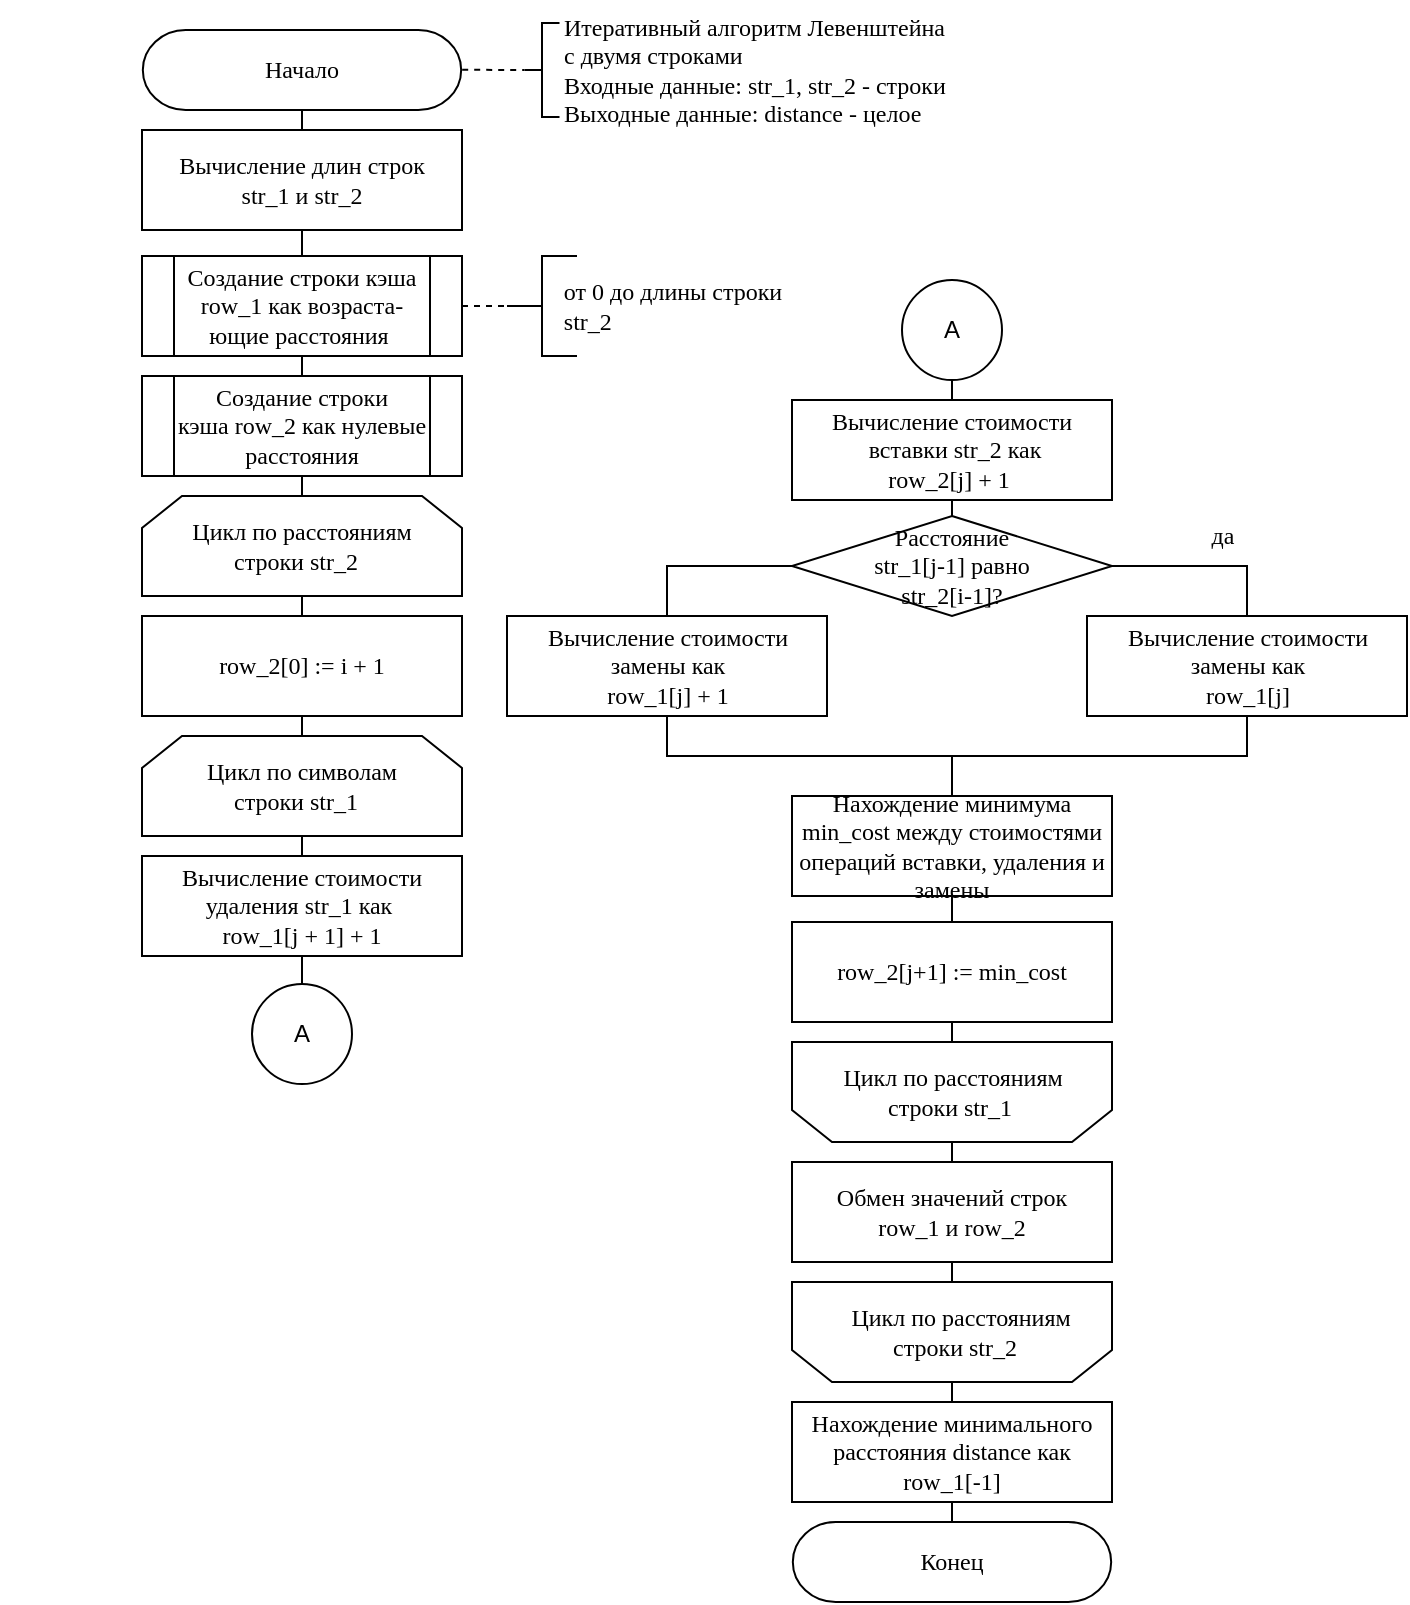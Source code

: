 <mxfile version="23.0.2" type="device" pages="5">
  <diagram name="Итеративный Левенштейн" id="RMhUP7ClpVE_5QwIDjEA">
    <mxGraphModel dx="1434" dy="870" grid="1" gridSize="10" guides="1" tooltips="1" connect="1" arrows="1" fold="1" page="1" pageScale="1" pageWidth="827" pageHeight="1169" math="0" shadow="0">
      <root>
        <mxCell id="0" />
        <mxCell id="1" parent="0" />
        <mxCell id="tVLGUBsvi6V1KElZKTm9-1" style="edgeStyle=orthogonalEdgeStyle;rounded=0;orthogonalLoop=1;jettySize=auto;html=1;exitX=0.5;exitY=1;exitDx=0;exitDy=0;exitPerimeter=0;entryX=0.5;entryY=0;entryDx=0;entryDy=0;endArrow=none;endFill=0;fontFamily=Times New Roman;" edge="1" parent="1" source="tVLGUBsvi6V1KElZKTm9-2" target="tVLGUBsvi6V1KElZKTm9-4">
          <mxGeometry relative="1" as="geometry" />
        </mxCell>
        <mxCell id="tVLGUBsvi6V1KElZKTm9-2" value="Начало" style="strokeWidth=1;html=1;shape=stencil(xVVNb4MwDP01HJmAaF17nFh37GWTdnap20YLCXKyfvz7hRrUUkpHc5nEAT/De36OrUQit1uoMMoSDSVG4i3Ksk+kUmpwhnzgM1uGJwmHew5nUw7BVlg4xnZAEpYKOWMdmW/cy5VrGKTeIklXZ8U8Sl79N/Uj8sJo7Umk0baTuch7MpDa/5scmCx5emaZYxNzVHmFEh1SBz2bWzAQZe/BSuk4pY8Apa6jVvcvpa/HldIwpXlI99JrsXRkBxcBxm7ITWcjDyxIrmV/3F1QM3tyo90NyIncI0MLKPIlFN8bMj96dbPICurl7iXadGl2eK5eXM33Pf8tg5L6gmEyfZwBqPAv1DC88C907JZ0iOEgbUzGQd2FDr0C2mDsaeK1gk0nZfeI1QXcHP3taicBhq9aNo7i/xyHnHChjMU7e+Dx3pSd0IHRFPnaEN6Z2bVUiu+moXXoEZxQvilPwC8=);whiteSpace=wrap;fontFamily=Times New Roman;" vertex="1" parent="1">
          <mxGeometry x="10.0" y="54.0" width="300" height="40" as="geometry" />
        </mxCell>
        <mxCell id="tVLGUBsvi6V1KElZKTm9-3" value="" style="strokeWidth=1;html=1;shape=mxgraph.flowchart.annotation_2;align=left;labelPosition=right;pointerEvents=1;fontFamily=Times New Roman;" vertex="1" parent="1">
          <mxGeometry x="271.25" y="50.5" width="17.5" height="47" as="geometry" />
        </mxCell>
        <mxCell id="tVLGUBsvi6V1KElZKTm9-4" value="Вычисление длин строк &lt;br&gt;str_1 и str_2" style="rounded=0;whiteSpace=wrap;html=1;fontFamily=Times New Roman;" vertex="1" parent="1">
          <mxGeometry x="80.0" y="104.0" width="160" height="50" as="geometry" />
        </mxCell>
        <mxCell id="tVLGUBsvi6V1KElZKTm9-5" style="edgeStyle=orthogonalEdgeStyle;rounded=0;orthogonalLoop=1;jettySize=auto;html=1;exitX=0.5;exitY=1;exitDx=0;exitDy=0;entryX=0.5;entryY=0;entryDx=0;entryDy=0;endArrow=none;endFill=0;fontFamily=Times New Roman;" edge="1" parent="1" source="tVLGUBsvi6V1KElZKTm9-4" target="tVLGUBsvi6V1KElZKTm9-7">
          <mxGeometry relative="1" as="geometry">
            <mxPoint x="157.5" y="214.0" as="sourcePoint" />
          </mxGeometry>
        </mxCell>
        <mxCell id="tVLGUBsvi6V1KElZKTm9-6" style="edgeStyle=orthogonalEdgeStyle;rounded=0;orthogonalLoop=1;jettySize=auto;html=1;exitX=0.5;exitY=1;exitDx=0;exitDy=0;entryX=0.5;entryY=0;entryDx=0;entryDy=0;endArrow=none;endFill=0;fontFamily=Times New Roman;" edge="1" parent="1" source="tVLGUBsvi6V1KElZKTm9-7" target="tVLGUBsvi6V1KElZKTm9-9">
          <mxGeometry relative="1" as="geometry" />
        </mxCell>
        <mxCell id="tVLGUBsvi6V1KElZKTm9-7" value="Создание строки кэша &lt;br&gt;row_1 как возраста-ющие расстояния&amp;nbsp;" style="shape=process;whiteSpace=wrap;html=1;backgroundOutline=1;fontFamily=Times New Roman;" vertex="1" parent="1">
          <mxGeometry x="80.0" y="167.0" width="160" height="50" as="geometry" />
        </mxCell>
        <mxCell id="tVLGUBsvi6V1KElZKTm9-8" style="edgeStyle=orthogonalEdgeStyle;rounded=0;orthogonalLoop=1;jettySize=auto;html=1;exitX=0.5;exitY=1;exitDx=0;exitDy=0;entryX=0.5;entryY=0;entryDx=0;entryDy=0;endArrow=none;endFill=0;fontFamily=Times New Roman;" edge="1" parent="1" source="tVLGUBsvi6V1KElZKTm9-9" target="tVLGUBsvi6V1KElZKTm9-11">
          <mxGeometry relative="1" as="geometry" />
        </mxCell>
        <mxCell id="tVLGUBsvi6V1KElZKTm9-9" value="Создание строки&lt;br&gt;кэша row_2 как нулевые расстояния" style="shape=process;whiteSpace=wrap;html=1;backgroundOutline=1;fontFamily=Times New Roman;" vertex="1" parent="1">
          <mxGeometry x="80.0" y="227.0" width="160" height="50" as="geometry" />
        </mxCell>
        <mxCell id="tVLGUBsvi6V1KElZKTm9-10" style="edgeStyle=orthogonalEdgeStyle;rounded=0;orthogonalLoop=1;jettySize=auto;html=1;exitX=0.5;exitY=1;exitDx=0;exitDy=0;entryX=0.5;entryY=0;entryDx=0;entryDy=0;endArrow=none;endFill=0;fontFamily=Times New Roman;" edge="1" parent="1" source="tVLGUBsvi6V1KElZKTm9-11" target="tVLGUBsvi6V1KElZKTm9-13">
          <mxGeometry relative="1" as="geometry" />
        </mxCell>
        <mxCell id="tVLGUBsvi6V1KElZKTm9-11" value="Цикл по&amp;nbsp;расстояниям&lt;br&gt;строки str_2&amp;nbsp;&amp;nbsp;" style="shape=loopLimit;whiteSpace=wrap;html=1;fontFamily=Times New Roman;" vertex="1" parent="1">
          <mxGeometry x="80.0" y="287.0" width="160" height="50" as="geometry" />
        </mxCell>
        <mxCell id="tVLGUBsvi6V1KElZKTm9-12" style="edgeStyle=orthogonalEdgeStyle;rounded=0;orthogonalLoop=1;jettySize=auto;html=1;exitX=0.5;exitY=1;exitDx=0;exitDy=0;entryX=0.5;entryY=0;entryDx=0;entryDy=0;endArrow=none;endFill=0;fontFamily=Times New Roman;" edge="1" parent="1" source="tVLGUBsvi6V1KElZKTm9-13" target="tVLGUBsvi6V1KElZKTm9-15">
          <mxGeometry relative="1" as="geometry" />
        </mxCell>
        <mxCell id="tVLGUBsvi6V1KElZKTm9-13" value="row_2[0] := i + 1" style="rounded=0;whiteSpace=wrap;html=1;fontFamily=Times New Roman;" vertex="1" parent="1">
          <mxGeometry x="80.0" y="347.0" width="160" height="50" as="geometry" />
        </mxCell>
        <mxCell id="tVLGUBsvi6V1KElZKTm9-14" style="edgeStyle=orthogonalEdgeStyle;rounded=0;orthogonalLoop=1;jettySize=auto;html=1;exitX=0.5;exitY=1;exitDx=0;exitDy=0;entryX=0.5;entryY=0;entryDx=0;entryDy=0;endArrow=none;endFill=0;fontFamily=Times New Roman;" edge="1" parent="1" source="tVLGUBsvi6V1KElZKTm9-15" target="tVLGUBsvi6V1KElZKTm9-17">
          <mxGeometry relative="1" as="geometry" />
        </mxCell>
        <mxCell id="tVLGUBsvi6V1KElZKTm9-15" value="Цикл по символам &lt;br&gt;строки str_1&amp;nbsp;&amp;nbsp;" style="shape=loopLimit;whiteSpace=wrap;html=1;fontFamily=Times New Roman;" vertex="1" parent="1">
          <mxGeometry x="80.0" y="407.0" width="160" height="50" as="geometry" />
        </mxCell>
        <mxCell id="aTHLNBqfE9Oym3DJ1feJ-7" style="edgeStyle=orthogonalEdgeStyle;rounded=0;orthogonalLoop=1;jettySize=auto;html=1;exitX=0.5;exitY=1;exitDx=0;exitDy=0;endArrow=none;endFill=0;" edge="1" parent="1" source="tVLGUBsvi6V1KElZKTm9-17" target="aTHLNBqfE9Oym3DJ1feJ-5">
          <mxGeometry relative="1" as="geometry" />
        </mxCell>
        <mxCell id="tVLGUBsvi6V1KElZKTm9-17" value="Вычисление стоимости удаления str_1 как&amp;nbsp;&lt;br&gt;row_1[j + 1] + 1" style="rounded=0;whiteSpace=wrap;html=1;fontFamily=Times New Roman;" vertex="1" parent="1">
          <mxGeometry x="80.0" y="467.0" width="160" height="50" as="geometry" />
        </mxCell>
        <mxCell id="tVLGUBsvi6V1KElZKTm9-18" style="edgeStyle=orthogonalEdgeStyle;rounded=0;orthogonalLoop=1;jettySize=auto;html=1;exitX=0.5;exitY=1;exitDx=0;exitDy=0;entryX=0.5;entryY=0;entryDx=0;entryDy=0;endArrow=none;endFill=0;fontFamily=Times New Roman;" edge="1" parent="1" target="tVLGUBsvi6V1KElZKTm9-24">
          <mxGeometry relative="1" as="geometry">
            <mxPoint x="485.0" y="287.0" as="sourcePoint" />
          </mxGeometry>
        </mxCell>
        <mxCell id="tVLGUBsvi6V1KElZKTm9-19" value="Вычисление стоимости&lt;br&gt;&amp;nbsp;вставки str_2 как&lt;br&gt;row_2[j] + 1&amp;nbsp;" style="rounded=0;whiteSpace=wrap;html=1;fontFamily=Times New Roman;" vertex="1" parent="1">
          <mxGeometry x="405.0" y="239.0" width="160" height="50" as="geometry" />
        </mxCell>
        <mxCell id="tVLGUBsvi6V1KElZKTm9-20" style="edgeStyle=orthogonalEdgeStyle;rounded=0;orthogonalLoop=1;jettySize=auto;html=1;exitX=0.5;exitY=1;exitDx=0;exitDy=0;entryX=0.5;entryY=0;entryDx=0;entryDy=0;endArrow=none;endFill=0;fontFamily=Times New Roman;" edge="1" parent="1" source="tVLGUBsvi6V1KElZKTm9-21" target="tVLGUBsvi6V1KElZKTm9-28">
          <mxGeometry relative="1" as="geometry" />
        </mxCell>
        <mxCell id="tVLGUBsvi6V1KElZKTm9-21" value="Вычисление стоимости замены&amp;nbsp;как&lt;br&gt;row_1[j]" style="rounded=0;whiteSpace=wrap;html=1;fontFamily=Times New Roman;" vertex="1" parent="1">
          <mxGeometry x="552.5" y="347.0" width="160" height="50" as="geometry" />
        </mxCell>
        <mxCell id="tVLGUBsvi6V1KElZKTm9-22" style="edgeStyle=orthogonalEdgeStyle;rounded=0;orthogonalLoop=1;jettySize=auto;html=1;exitX=1;exitY=0.5;exitDx=0;exitDy=0;entryX=0.5;entryY=0;entryDx=0;entryDy=0;endArrow=none;endFill=0;fontFamily=Times New Roman;" edge="1" parent="1" source="tVLGUBsvi6V1KElZKTm9-24" target="tVLGUBsvi6V1KElZKTm9-21">
          <mxGeometry relative="1" as="geometry" />
        </mxCell>
        <mxCell id="tVLGUBsvi6V1KElZKTm9-23" style="edgeStyle=orthogonalEdgeStyle;rounded=0;orthogonalLoop=1;jettySize=auto;html=1;exitX=0;exitY=0.5;exitDx=0;exitDy=0;entryX=0.5;entryY=0;entryDx=0;entryDy=0;endArrow=none;endFill=0;fontFamily=Times New Roman;" edge="1" parent="1" source="tVLGUBsvi6V1KElZKTm9-24" target="tVLGUBsvi6V1KElZKTm9-27">
          <mxGeometry relative="1" as="geometry" />
        </mxCell>
        <mxCell id="tVLGUBsvi6V1KElZKTm9-24" value="Расстояние&lt;br&gt;str_1[j-1] равно&lt;br&gt;str_2[i-1]?" style="rhombus;whiteSpace=wrap;html=1;fontFamily=Times New Roman;" vertex="1" parent="1">
          <mxGeometry x="405.0" y="297.0" width="160" height="50" as="geometry" />
        </mxCell>
        <mxCell id="tVLGUBsvi6V1KElZKTm9-25" value="да" style="text;html=1;align=center;verticalAlign=middle;resizable=0;points=[];autosize=1;strokeColor=none;fontFamily=Times New Roman;" vertex="1" parent="1">
          <mxGeometry x="605.0" y="292.0" width="30" height="30" as="geometry" />
        </mxCell>
        <mxCell id="tVLGUBsvi6V1KElZKTm9-26" style="edgeStyle=orthogonalEdgeStyle;rounded=0;orthogonalLoop=1;jettySize=auto;html=1;exitX=0.5;exitY=1;exitDx=0;exitDy=0;entryX=0.5;entryY=0;entryDx=0;entryDy=0;endArrow=none;endFill=0;fontFamily=Times New Roman;" edge="1" parent="1" source="tVLGUBsvi6V1KElZKTm9-27" target="tVLGUBsvi6V1KElZKTm9-28">
          <mxGeometry relative="1" as="geometry" />
        </mxCell>
        <mxCell id="tVLGUBsvi6V1KElZKTm9-27" value="Вычисление стоимости замены как&lt;br&gt;row_1[j] + 1" style="rounded=0;whiteSpace=wrap;html=1;fontFamily=Times New Roman;" vertex="1" parent="1">
          <mxGeometry x="262.5" y="347.0" width="160" height="50" as="geometry" />
        </mxCell>
        <mxCell id="aTHLNBqfE9Oym3DJ1feJ-1" style="edgeStyle=orthogonalEdgeStyle;rounded=0;orthogonalLoop=1;jettySize=auto;html=1;exitX=0.5;exitY=1;exitDx=0;exitDy=0;entryX=0.5;entryY=0;entryDx=0;entryDy=0;endArrow=none;endFill=0;" edge="1" parent="1" source="tVLGUBsvi6V1KElZKTm9-28" target="tVLGUBsvi6V1KElZKTm9-45">
          <mxGeometry relative="1" as="geometry" />
        </mxCell>
        <mxCell id="tVLGUBsvi6V1KElZKTm9-28" value="Нахождение минимума min_cost между стоимостями операций вставки, удаления и замены" style="rounded=0;whiteSpace=wrap;html=1;fontFamily=Times New Roman;" vertex="1" parent="1">
          <mxGeometry x="405.0" y="437.0" width="160" height="50" as="geometry" />
        </mxCell>
        <mxCell id="tVLGUBsvi6V1KElZKTm9-29" style="edgeStyle=orthogonalEdgeStyle;rounded=0;orthogonalLoop=1;jettySize=auto;html=1;exitX=0.5;exitY=1;exitDx=0;exitDy=0;endArrow=blockThin;endFill=1;fontFamily=Times New Roman;" edge="1" parent="1" source="tVLGUBsvi6V1KElZKTm9-15" target="tVLGUBsvi6V1KElZKTm9-15">
          <mxGeometry relative="1" as="geometry" />
        </mxCell>
        <mxCell id="tVLGUBsvi6V1KElZKTm9-30" style="edgeStyle=orthogonalEdgeStyle;rounded=0;orthogonalLoop=1;jettySize=auto;html=1;exitX=0.5;exitY=1;exitDx=0;exitDy=0;entryX=0.5;entryY=1;entryDx=0;entryDy=0;endArrow=none;endFill=0;fontFamily=Times New Roman;" edge="1" parent="1" source="tVLGUBsvi6V1KElZKTm9-31" target="tVLGUBsvi6V1KElZKTm9-41">
          <mxGeometry relative="1" as="geometry" />
        </mxCell>
        <mxCell id="tVLGUBsvi6V1KElZKTm9-31" value="Обмен значений строк &lt;br&gt;row_1 и row_2" style="rounded=0;whiteSpace=wrap;html=1;fontFamily=Times New Roman;" vertex="1" parent="1">
          <mxGeometry x="405.0" y="620.0" width="160" height="50" as="geometry" />
        </mxCell>
        <mxCell id="tVLGUBsvi6V1KElZKTm9-32" style="edgeStyle=orthogonalEdgeStyle;rounded=0;orthogonalLoop=1;jettySize=auto;html=1;exitX=0.5;exitY=0;exitDx=0;exitDy=0;entryX=0.5;entryY=0;entryDx=0;entryDy=0;endArrow=none;endFill=0;fontFamily=Times New Roman;" edge="1" parent="1" source="tVLGUBsvi6V1KElZKTm9-33" target="tVLGUBsvi6V1KElZKTm9-41">
          <mxGeometry relative="1" as="geometry" />
        </mxCell>
        <mxCell id="tVLGUBsvi6V1KElZKTm9-33" value="Нахождение минимального расстояния distance как row_1[-1]" style="rounded=0;whiteSpace=wrap;html=1;fontFamily=Times New Roman;" vertex="1" parent="1">
          <mxGeometry x="405.0" y="740.0" width="160" height="50" as="geometry" />
        </mxCell>
        <mxCell id="tVLGUBsvi6V1KElZKTm9-34" value="" style="endArrow=none;dashed=1;html=1;entryX=0;entryY=0.5;entryDx=0;entryDy=0;entryPerimeter=0;exitX=0.767;exitY=0.497;exitDx=0;exitDy=0;exitPerimeter=0;fontFamily=Times New Roman;" edge="1" parent="1" source="tVLGUBsvi6V1KElZKTm9-2" target="tVLGUBsvi6V1KElZKTm9-3">
          <mxGeometry width="50" height="50" relative="1" as="geometry">
            <mxPoint x="97.5" y="184.0" as="sourcePoint" />
            <mxPoint x="147.5" y="134.0" as="targetPoint" />
          </mxGeometry>
        </mxCell>
        <mxCell id="tVLGUBsvi6V1KElZKTm9-35" style="edgeStyle=orthogonalEdgeStyle;rounded=0;orthogonalLoop=1;jettySize=auto;html=1;exitX=0.5;exitY=0;exitDx=0;exitDy=0;exitPerimeter=0;entryX=0.5;entryY=1;entryDx=0;entryDy=0;endArrow=none;endFill=0;fontFamily=Times New Roman;" edge="1" parent="1" source="tVLGUBsvi6V1KElZKTm9-36" target="tVLGUBsvi6V1KElZKTm9-33">
          <mxGeometry relative="1" as="geometry" />
        </mxCell>
        <mxCell id="tVLGUBsvi6V1KElZKTm9-36" value="Конец" style="strokeWidth=1;html=1;shape=stencil(xVVNb4MwDP01HJmAaF17nFh37GWTdnap20YLCXKyfvz7hRrUUkpHc5nEAT/De36OrUQit1uoMMoSDSVG4i3Ksk+kUmpwhnzgM1uGJwmHew5nUw7BVlg4xnZAEpYKOWMdmW/cy5VrGKTeIklXZ8U8Sl79N/Uj8sJo7Umk0baTuch7MpDa/5scmCx5emaZYxNzVHmFEh1SBz2bWzAQZe/BSuk4pY8Apa6jVvcvpa/HldIwpXlI99JrsXRkBxcBxm7ITWcjDyxIrmV/3F1QM3tyo90NyIncI0MLKPIlFN8bMj96dbPICurl7iXadGl2eK5eXM33Pf8tg5L6gmEyfZwBqPAv1DC88C907JZ0iOEgbUzGQd2FDr0C2mDsaeK1gk0nZfeI1QXcHP3taicBhq9aNo7i/xyHnHChjMU7e+Dx3pSd0IHRFPnaEN6Z2bVUiu+moXXoEZxQvilPwC8=);whiteSpace=wrap;fontFamily=Times New Roman;" vertex="1" parent="1">
          <mxGeometry x="335.0" y="800.0" width="300" height="40" as="geometry" />
        </mxCell>
        <mxCell id="tVLGUBsvi6V1KElZKTm9-37" value="" style="group;fontFamily=Times New Roman;" vertex="1" connectable="0" parent="1">
          <mxGeometry x="405.0" y="560.0" width="160" height="50" as="geometry" />
        </mxCell>
        <mxCell id="tVLGUBsvi6V1KElZKTm9-38" value="" style="shape=loopLimit;whiteSpace=wrap;html=1;rotation=-180;fontFamily=Times New Roman;" vertex="1" parent="tVLGUBsvi6V1KElZKTm9-37">
          <mxGeometry width="160" height="50" as="geometry" />
        </mxCell>
        <mxCell id="tVLGUBsvi6V1KElZKTm9-39" value="Цикл по расстояниям&lt;br&gt;&amp;nbsp;строки str_1&amp;nbsp;&amp;nbsp;" style="text;html=1;align=center;verticalAlign=middle;resizable=0;points=[];autosize=1;strokeColor=none;fontFamily=Times New Roman;" vertex="1" parent="tVLGUBsvi6V1KElZKTm9-37">
          <mxGeometry x="15" y="5" width="130" height="40" as="geometry" />
        </mxCell>
        <mxCell id="tVLGUBsvi6V1KElZKTm9-40" value="" style="group;fontFamily=Times New Roman;" vertex="1" connectable="0" parent="1">
          <mxGeometry x="405.0" y="680.0" width="160" height="50" as="geometry" />
        </mxCell>
        <mxCell id="tVLGUBsvi6V1KElZKTm9-41" value="" style="shape=loopLimit;whiteSpace=wrap;html=1;rotation=-180;fontFamily=Times New Roman;" vertex="1" parent="tVLGUBsvi6V1KElZKTm9-40">
          <mxGeometry width="160" height="50" as="geometry" />
        </mxCell>
        <mxCell id="tVLGUBsvi6V1KElZKTm9-42" value="Цикл по расстояниям&lt;br style=&quot;border-color: var(--border-color);&quot;&gt;&lt;span style=&quot;&quot;&gt;строки str_2&amp;nbsp;&amp;nbsp;&lt;/span&gt;" style="text;html=1;align=center;verticalAlign=middle;resizable=0;points=[];autosize=1;strokeColor=none;fontFamily=Times New Roman;" vertex="1" parent="tVLGUBsvi6V1KElZKTm9-40">
          <mxGeometry x="19" y="5" width="130" height="40" as="geometry" />
        </mxCell>
        <mxCell id="tVLGUBsvi6V1KElZKTm9-43" style="edgeStyle=orthogonalEdgeStyle;rounded=0;orthogonalLoop=1;jettySize=auto;html=1;exitX=0.5;exitY=0;exitDx=0;exitDy=0;entryX=0.5;entryY=0;entryDx=0;entryDy=0;endArrow=none;endFill=0;fontFamily=Times New Roman;" edge="1" parent="1" source="tVLGUBsvi6V1KElZKTm9-38" target="tVLGUBsvi6V1KElZKTm9-31">
          <mxGeometry relative="1" as="geometry" />
        </mxCell>
        <mxCell id="tVLGUBsvi6V1KElZKTm9-44" value="&lt;font&gt;Итеративный алгоритм Левенштейна&amp;nbsp;&lt;br style=&quot;border-color: var(--border-color);&quot;&gt;&lt;span style=&quot;&quot;&gt;с двумя строками&lt;/span&gt;&lt;br style=&quot;border-color: var(--border-color);&quot;&gt;&lt;span style=&quot;&quot;&gt;Входные данные: str_1, str_2 - строки&lt;/span&gt;&lt;br style=&quot;border-color: var(--border-color);&quot;&gt;&lt;/font&gt;&lt;div style=&quot;&quot;&gt;&lt;span style=&quot;background-color: initial;&quot;&gt;&lt;font&gt;Выходные данные: distance - целое&lt;/font&gt;&lt;/span&gt;&lt;/div&gt;" style="text;html=1;align=left;verticalAlign=middle;resizable=0;points=[];autosize=1;strokeColor=none;fillColor=none;fontFamily=Times New Roman;" vertex="1" parent="1">
          <mxGeometry x="288.75" y="39" width="220" height="70" as="geometry" />
        </mxCell>
        <mxCell id="tVLGUBsvi6V1KElZKTm9-45" value="row_2[j+1] := min_cost" style="rounded=0;whiteSpace=wrap;html=1;fontFamily=Times New Roman;" vertex="1" parent="1">
          <mxGeometry x="405.0" y="500.0" width="160" height="50" as="geometry" />
        </mxCell>
        <mxCell id="tVLGUBsvi6V1KElZKTm9-46" value="" style="strokeWidth=1;html=1;shape=mxgraph.flowchart.annotation_2;align=left;labelPosition=right;pointerEvents=1;fontFamily=Times New Roman;" vertex="1" parent="1">
          <mxGeometry x="262.5" y="167" width="35" height="50" as="geometry" />
        </mxCell>
        <mxCell id="tVLGUBsvi6V1KElZKTm9-47" value="" style="endArrow=none;dashed=1;html=1;entryX=0;entryY=0.5;entryDx=0;entryDy=0;entryPerimeter=0;exitX=1;exitY=0.5;exitDx=0;exitDy=0;fontFamily=Times New Roman;" edge="1" parent="1" source="tVLGUBsvi6V1KElZKTm9-7" target="tVLGUBsvi6V1KElZKTm9-46">
          <mxGeometry width="50" height="50" relative="1" as="geometry">
            <mxPoint x="240.5" y="187" as="sourcePoint" />
            <mxPoint x="147.5" y="247.0" as="targetPoint" />
          </mxGeometry>
        </mxCell>
        <mxCell id="tVLGUBsvi6V1KElZKTm9-48" value="&lt;font face=&quot;Times New Roman&quot;&gt;от 0 до длины строки&lt;br&gt;&lt;/font&gt;&lt;div style=&quot;text-align: left;&quot;&gt;&lt;span style=&quot;background-color: initial;&quot;&gt;&lt;font face=&quot;O93lFex5cOZNDcqPoUnG&quot;&gt;str_2&lt;/font&gt;&lt;/span&gt;&lt;/div&gt;" style="text;html=1;align=center;verticalAlign=middle;resizable=0;points=[];autosize=1;strokeColor=none;fillColor=none;" vertex="1" parent="1">
          <mxGeometry x="280" y="172" width="130" height="40" as="geometry" />
        </mxCell>
        <mxCell id="aTHLNBqfE9Oym3DJ1feJ-2" style="edgeStyle=orthogonalEdgeStyle;rounded=0;orthogonalLoop=1;jettySize=auto;html=1;exitX=0.5;exitY=1;exitDx=0;exitDy=0;entryX=0.5;entryY=-0.125;entryDx=0;entryDy=0;entryPerimeter=0;endArrow=none;endFill=0;" edge="1" parent="1" source="tVLGUBsvi6V1KElZKTm9-45" target="tVLGUBsvi6V1KElZKTm9-39">
          <mxGeometry relative="1" as="geometry" />
        </mxCell>
        <mxCell id="aTHLNBqfE9Oym3DJ1feJ-4" style="edgeStyle=orthogonalEdgeStyle;rounded=0;orthogonalLoop=1;jettySize=auto;html=1;exitX=0.5;exitY=1;exitDx=0;exitDy=0;entryX=0.5;entryY=0;entryDx=0;entryDy=0;endArrow=none;endFill=0;" edge="1" parent="1" source="aTHLNBqfE9Oym3DJ1feJ-3" target="tVLGUBsvi6V1KElZKTm9-19">
          <mxGeometry relative="1" as="geometry" />
        </mxCell>
        <mxCell id="aTHLNBqfE9Oym3DJ1feJ-3" value="А" style="ellipse;whiteSpace=wrap;html=1;aspect=fixed;" vertex="1" parent="1">
          <mxGeometry x="460" y="179" width="50" height="50" as="geometry" />
        </mxCell>
        <mxCell id="aTHLNBqfE9Oym3DJ1feJ-5" value="А" style="ellipse;whiteSpace=wrap;html=1;aspect=fixed;" vertex="1" parent="1">
          <mxGeometry x="135" y="531" width="50" height="50" as="geometry" />
        </mxCell>
      </root>
    </mxGraphModel>
  </diagram>
  <diagram id="NO0AV0WUgvP_2-h0E_Tg" name="Рекурсивный Левенштейн">
    <mxGraphModel dx="1195" dy="725" grid="1" gridSize="10" guides="1" tooltips="1" connect="1" arrows="1" fold="1" page="1" pageScale="1" pageWidth="827" pageHeight="1169" math="0" shadow="0">
      <root>
        <mxCell id="0" />
        <mxCell id="1" parent="0" />
        <mxCell id="yZoytWDPdXy8uYUPqVOL-1" style="edgeStyle=orthogonalEdgeStyle;rounded=0;orthogonalLoop=1;jettySize=auto;html=1;exitX=0.5;exitY=1;exitDx=0;exitDy=0;exitPerimeter=0;entryX=0.5;entryY=0;entryDx=0;entryDy=0;endArrow=none;endFill=0;fontFamily=Times New Roman;fontSize=14;" edge="1" parent="1" source="yZoytWDPdXy8uYUPqVOL-2" target="yZoytWDPdXy8uYUPqVOL-7">
          <mxGeometry relative="1" as="geometry" />
        </mxCell>
        <mxCell id="yZoytWDPdXy8uYUPqVOL-2" value="Начало" style="strokeWidth=1;html=1;shape=stencil(xVVNb4MwDP01HJmAaF17nFh37GWTdnap20YLCXKyfvz7hRrUUkpHc5nEAT/De36OrUQit1uoMMoSDSVG4i3Ksk+kUmpwhnzgM1uGJwmHew5nUw7BVlg4xnZAEpYKOWMdmW/cy5VrGKTeIklXZ8U8Sl79N/Uj8sJo7Umk0baTuch7MpDa/5scmCx5emaZYxNzVHmFEh1SBz2bWzAQZe/BSuk4pY8Apa6jVvcvpa/HldIwpXlI99JrsXRkBxcBxm7ITWcjDyxIrmV/3F1QM3tyo90NyIncI0MLKPIlFN8bMj96dbPICurl7iXadGl2eK5eXM33Pf8tg5L6gmEyfZwBqPAv1DC88C907JZ0iOEgbUzGQd2FDr0C2mDsaeK1gk0nZfeI1QXcHP3taicBhq9aNo7i/xyHnHChjMU7e+Dx3pSd0IHRFPnaEN6Z2bVUiu+moXXoEZxQvilPwC8=);whiteSpace=wrap;fontFamily=Times New Roman;fontSize=14;" vertex="1" parent="1">
          <mxGeometry x="260" y="20" width="300" height="40" as="geometry" />
        </mxCell>
        <mxCell id="yZoytWDPdXy8uYUPqVOL-3" style="edgeStyle=orthogonalEdgeStyle;rounded=0;orthogonalLoop=1;jettySize=auto;html=1;exitX=0;exitY=0.5;exitDx=0;exitDy=0;exitPerimeter=0;endArrow=none;endFill=0;dashed=1;fontFamily=Times New Roman;fontSize=14;" edge="1" parent="1" source="yZoytWDPdXy8uYUPqVOL-4">
          <mxGeometry relative="1" as="geometry">
            <mxPoint x="489" y="40" as="targetPoint" />
            <Array as="points">
              <mxPoint x="489" y="40" />
            </Array>
          </mxGeometry>
        </mxCell>
        <mxCell id="yZoytWDPdXy8uYUPqVOL-4" value="Рекурсивный алгоритм &lt;br style=&quot;font-size: 14px;&quot;&gt;Левенштейна&amp;nbsp;без кэша&lt;br style=&quot;font-size: 14px;&quot;&gt;Входные данные: str_1, str_2 - строки&lt;br style=&quot;font-size: 14px;&quot;&gt;Выходные данные: distance - целое" style="strokeWidth=1;html=1;shape=mxgraph.flowchart.annotation_2;align=left;labelPosition=right;pointerEvents=1;fontFamily=Times New Roman;fontSize=14;" vertex="1" parent="1">
          <mxGeometry x="540" y="10" width="50" height="60" as="geometry" />
        </mxCell>
        <mxCell id="yZoytWDPdXy8uYUPqVOL-5" style="edgeStyle=orthogonalEdgeStyle;rounded=0;orthogonalLoop=1;jettySize=auto;html=1;exitX=1;exitY=0.5;exitDx=0;exitDy=0;entryX=0.5;entryY=0;entryDx=0;entryDy=0;endArrow=none;endFill=0;fontFamily=Times New Roman;fontSize=14;" edge="1" parent="1" source="yZoytWDPdXy8uYUPqVOL-7" target="yZoytWDPdXy8uYUPqVOL-8">
          <mxGeometry relative="1" as="geometry" />
        </mxCell>
        <mxCell id="yZoytWDPdXy8uYUPqVOL-6" style="edgeStyle=orthogonalEdgeStyle;rounded=0;orthogonalLoop=1;jettySize=auto;html=1;exitX=0;exitY=0.5;exitDx=0;exitDy=0;entryX=0.5;entryY=0;entryDx=0;entryDy=0;endArrow=none;endFill=0;fontFamily=Times New Roman;fontSize=14;" edge="1" parent="1" source="yZoytWDPdXy8uYUPqVOL-7" target="yZoytWDPdXy8uYUPqVOL-14">
          <mxGeometry relative="1" as="geometry">
            <mxPoint x="230" y="160" as="targetPoint" />
          </mxGeometry>
        </mxCell>
        <mxCell id="yZoytWDPdXy8uYUPqVOL-7" value="&lt;font style=&quot;font-size: 14px;&quot;&gt;Длина строки str_1&lt;br style=&quot;font-size: 14px;&quot;&gt;или&amp;nbsp;str_2 равна 0?&lt;/font&gt;" style="rhombus;whiteSpace=wrap;html=1;fontFamily=Times New Roman;fontSize=14;" vertex="1" parent="1">
          <mxGeometry x="330" y="80" width="160" height="60" as="geometry" />
        </mxCell>
        <mxCell id="yZoytWDPdXy8uYUPqVOL-8" value="len_str_1 := длина str_1&lt;br style=&quot;font-size: 14px;&quot;&gt;len_str_2 := длина str_2&amp;nbsp;" style="rounded=0;whiteSpace=wrap;html=1;fontFamily=Times New Roman;fontSize=14;" vertex="1" parent="1">
          <mxGeometry x="580" y="320" width="160" height="60" as="geometry" />
        </mxCell>
        <mxCell id="yZoytWDPdXy8uYUPqVOL-9" value="да" style="text;html=1;align=center;verticalAlign=middle;resizable=0;points=[];autosize=1;strokeColor=none;fontFamily=Times New Roman;fontSize=14;" vertex="1" parent="1">
          <mxGeometry x="510" y="85" width="40" height="30" as="geometry" />
        </mxCell>
        <mxCell id="yZoytWDPdXy8uYUPqVOL-10" style="edgeStyle=orthogonalEdgeStyle;rounded=0;orthogonalLoop=1;jettySize=auto;html=1;exitX=0.5;exitY=1;exitDx=0;exitDy=0;endArrow=none;endFill=0;fontFamily=Times New Roman;fontSize=14;" edge="1" parent="1" source="yZoytWDPdXy8uYUPqVOL-11">
          <mxGeometry relative="1" as="geometry">
            <mxPoint x="410" y="620" as="targetPoint" />
            <Array as="points">
              <mxPoint x="660" y="610" />
              <mxPoint x="410" y="610" />
            </Array>
          </mxGeometry>
        </mxCell>
        <mxCell id="yZoytWDPdXy8uYUPqVOL-11" value="Расстояние&lt;br style=&quot;font-size: 14px;&quot;&gt;distance := &lt;br style=&quot;font-size: 14px;&quot;&gt;|len_str_1 - len_str_2|" style="rounded=0;whiteSpace=wrap;html=1;fontFamily=Times New Roman;fontSize=14;" vertex="1" parent="1">
          <mxGeometry x="580" y="390" width="160" height="60" as="geometry" />
        </mxCell>
        <mxCell id="yZoytWDPdXy8uYUPqVOL-12" style="edgeStyle=orthogonalEdgeStyle;rounded=0;orthogonalLoop=1;jettySize=auto;html=1;exitX=1;exitY=0.5;exitDx=0;exitDy=0;entryX=0.5;entryY=0;entryDx=0;entryDy=0;endArrow=none;endFill=0;fontFamily=Times New Roman;fontSize=14;" edge="1" parent="1" source="yZoytWDPdXy8uYUPqVOL-14" target="yZoytWDPdXy8uYUPqVOL-16">
          <mxGeometry relative="1" as="geometry" />
        </mxCell>
        <mxCell id="yZoytWDPdXy8uYUPqVOL-13" style="edgeStyle=orthogonalEdgeStyle;rounded=0;orthogonalLoop=1;jettySize=auto;html=1;exitX=0;exitY=0.5;exitDx=0;exitDy=0;entryX=0.5;entryY=0;entryDx=0;entryDy=0;endArrow=none;endFill=0;fontFamily=Times New Roman;fontSize=14;" edge="1" parent="1" source="yZoytWDPdXy8uYUPqVOL-14" target="yZoytWDPdXy8uYUPqVOL-18">
          <mxGeometry relative="1" as="geometry" />
        </mxCell>
        <mxCell id="yZoytWDPdXy8uYUPqVOL-14" value="&lt;span style=&quot;font-size: 14px;&quot;&gt;str[-1] равен str_2[-1]?&lt;/span&gt;" style="rhombus;whiteSpace=wrap;html=1;fontFamily=Times New Roman;fontSize=14;" vertex="1" parent="1">
          <mxGeometry x="160" y="150" width="180" height="60" as="geometry" />
        </mxCell>
        <mxCell id="yZoytWDPdXy8uYUPqVOL-15" style="edgeStyle=orthogonalEdgeStyle;rounded=0;orthogonalLoop=1;jettySize=auto;html=1;exitX=0.5;exitY=1;exitDx=0;exitDy=0;entryX=0.5;entryY=0;entryDx=0;entryDy=0;endArrow=none;endFill=0;fontFamily=Times New Roman;fontSize=14;" edge="1" parent="1" source="yZoytWDPdXy8uYUPqVOL-16" target="yZoytWDPdXy8uYUPqVOL-21">
          <mxGeometry relative="1" as="geometry">
            <Array as="points">
              <mxPoint x="400" y="300" />
              <mxPoint x="230" y="300" />
            </Array>
          </mxGeometry>
        </mxCell>
        <mxCell id="yZoytWDPdXy8uYUPqVOL-16" value="Совпадение&lt;br style=&quot;font-size: 14px;&quot;&gt;match := 0" style="rounded=0;whiteSpace=wrap;html=1;fontFamily=Times New Roman;fontSize=14;" vertex="1" parent="1">
          <mxGeometry x="350" y="210" width="160" height="60" as="geometry" />
        </mxCell>
        <mxCell id="yZoytWDPdXy8uYUPqVOL-17" style="edgeStyle=orthogonalEdgeStyle;rounded=0;orthogonalLoop=1;jettySize=auto;html=1;entryX=0.5;entryY=0;entryDx=0;entryDy=0;endArrow=none;endFill=0;fontFamily=Times New Roman;fontSize=14;" edge="1" parent="1" source="yZoytWDPdXy8uYUPqVOL-18" target="yZoytWDPdXy8uYUPqVOL-21">
          <mxGeometry relative="1" as="geometry">
            <Array as="points">
              <mxPoint x="90" y="300" />
              <mxPoint x="250" y="300" />
            </Array>
          </mxGeometry>
        </mxCell>
        <mxCell id="yZoytWDPdXy8uYUPqVOL-18" value="Совпадение&lt;br style=&quot;font-size: 14px;&quot;&gt;match := 1" style="rounded=0;whiteSpace=wrap;html=1;fontFamily=Times New Roman;fontSize=14;" vertex="1" parent="1">
          <mxGeometry x="10" y="210" width="160" height="60" as="geometry" />
        </mxCell>
        <mxCell id="yZoytWDPdXy8uYUPqVOL-19" value="да" style="text;html=1;align=center;verticalAlign=middle;resizable=0;points=[];autosize=1;strokeColor=none;fontFamily=Times New Roman;fontSize=14;" vertex="1" parent="1">
          <mxGeometry x="335" y="155" width="40" height="30" as="geometry" />
        </mxCell>
        <mxCell id="yZoytWDPdXy8uYUPqVOL-20" style="edgeStyle=orthogonalEdgeStyle;rounded=0;orthogonalLoop=1;jettySize=auto;html=1;exitX=0.5;exitY=1;exitDx=0;exitDy=0;entryX=0.5;entryY=0;entryDx=0;entryDy=0;endArrow=none;endFill=0;fontFamily=Times New Roman;fontSize=14;" edge="1" parent="1" source="yZoytWDPdXy8uYUPqVOL-21" target="yZoytWDPdXy8uYUPqVOL-22">
          <mxGeometry relative="1" as="geometry" />
        </mxCell>
        <mxCell id="yZoytWDPdXy8uYUPqVOL-21" value="&lt;br style=&quot;font-size: 14px;&quot;&gt;Стоимость insert := Левенштейн(&lt;br style=&quot;font-size: 14px;&quot;&gt;str_1, str_2[:-1]) + 1&lt;br style=&quot;font-size: 14px;&quot;&gt;&amp;nbsp;" style="shape=process;whiteSpace=wrap;html=1;backgroundOutline=1;fontFamily=Times New Roman;fontSize=14;" vertex="1" parent="1">
          <mxGeometry x="170" y="320" width="160" height="60" as="geometry" />
        </mxCell>
        <mxCell id="yZoytWDPdXy8uYUPqVOL-22" value="&lt;br style=&quot;font-size: 14px;&quot;&gt;Стоимость delete := Левенштейн(&lt;br style=&quot;font-size: 14px;&quot;&gt;str_1[:-1], str_2) + 1&lt;br style=&quot;font-size: 14px;&quot;&gt;&amp;nbsp;" style="shape=process;whiteSpace=wrap;html=1;backgroundOutline=1;fontFamily=Times New Roman;fontSize=14;" vertex="1" parent="1">
          <mxGeometry x="170" y="390" width="160" height="60" as="geometry" />
        </mxCell>
        <mxCell id="yZoytWDPdXy8uYUPqVOL-23" style="edgeStyle=orthogonalEdgeStyle;rounded=0;orthogonalLoop=1;jettySize=auto;html=1;exitX=0.5;exitY=0;exitDx=0;exitDy=0;entryX=0.5;entryY=1;entryDx=0;entryDy=0;endArrow=none;endFill=0;fontFamily=Times New Roman;fontSize=14;" edge="1" parent="1" source="yZoytWDPdXy8uYUPqVOL-24" target="yZoytWDPdXy8uYUPqVOL-22">
          <mxGeometry relative="1" as="geometry" />
        </mxCell>
        <mxCell id="yZoytWDPdXy8uYUPqVOL-24" value="&lt;br style=&quot;font-size: 14px;&quot;&gt;Стоимость replace := Левенштейн(&lt;br style=&quot;font-size: 14px;&quot;&gt;str_1[:-1], str_2[:-1]) + match&lt;br style=&quot;font-size: 14px;&quot;&gt;&amp;nbsp;" style="shape=process;whiteSpace=wrap;html=1;backgroundOutline=1;fontFamily=Times New Roman;fontSize=14;" vertex="1" parent="1">
          <mxGeometry x="170" y="460" width="160" height="60" as="geometry" />
        </mxCell>
        <mxCell id="yZoytWDPdXy8uYUPqVOL-25" style="edgeStyle=orthogonalEdgeStyle;rounded=0;orthogonalLoop=1;jettySize=auto;html=1;exitX=0.5;exitY=1;exitDx=0;exitDy=0;entryX=0.5;entryY=0;entryDx=0;entryDy=0;entryPerimeter=0;endArrow=none;endFill=0;fontFamily=Times New Roman;fontSize=14;" edge="1" parent="1" source="yZoytWDPdXy8uYUPqVOL-27" target="yZoytWDPdXy8uYUPqVOL-28">
          <mxGeometry relative="1" as="geometry">
            <Array as="points">
              <mxPoint x="250" y="610" />
              <mxPoint x="410" y="610" />
            </Array>
          </mxGeometry>
        </mxCell>
        <mxCell id="yZoytWDPdXy8uYUPqVOL-26" style="edgeStyle=orthogonalEdgeStyle;rounded=0;orthogonalLoop=1;jettySize=auto;html=1;exitX=0.5;exitY=0;exitDx=0;exitDy=0;entryX=0.5;entryY=1;entryDx=0;entryDy=0;endArrow=none;endFill=0;fontFamily=Times New Roman;fontSize=14;" edge="1" parent="1" source="yZoytWDPdXy8uYUPqVOL-27" target="yZoytWDPdXy8uYUPqVOL-24">
          <mxGeometry relative="1" as="geometry" />
        </mxCell>
        <mxCell id="yZoytWDPdXy8uYUPqVOL-27" value="Расстояние&lt;br style=&quot;font-size: 14px;&quot;&gt;distance := min(insert, delete, replace)" style="rounded=0;whiteSpace=wrap;html=1;fontFamily=Times New Roman;fontSize=14;" vertex="1" parent="1">
          <mxGeometry x="170" y="535" width="160" height="60" as="geometry" />
        </mxCell>
        <mxCell id="yZoytWDPdXy8uYUPqVOL-28" value="Конец" style="strokeWidth=1;html=1;shape=stencil(xVVNb4MwDP01HJmAaF17nFh37GWTdnap20YLCXKyfvz7hRrUUkpHc5nEAT/De36OrUQit1uoMMoSDSVG4i3Ksk+kUmpwhnzgM1uGJwmHew5nUw7BVlg4xnZAEpYKOWMdmW/cy5VrGKTeIklXZ8U8Sl79N/Uj8sJo7Umk0baTuch7MpDa/5scmCx5emaZYxNzVHmFEh1SBz2bWzAQZe/BSuk4pY8Apa6jVvcvpa/HldIwpXlI99JrsXRkBxcBxm7ITWcjDyxIrmV/3F1QM3tyo90NyIncI0MLKPIlFN8bMj96dbPICurl7iXadGl2eK5eXM33Pf8tg5L6gmEyfZwBqPAv1DC88C907JZ0iOEgbUzGQd2FDr0C2mDsaeK1gk0nZfeI1QXcHP3taicBhq9aNo7i/xyHnHChjMU7e+Dx3pSd0IHRFPnaEN6Z2bVUiu+moXXoEZxQvilPwC8=);whiteSpace=wrap;fontFamily=Times New Roman;fontSize=14;" vertex="1" parent="1">
          <mxGeometry x="260" y="630" width="300" height="40" as="geometry" />
        </mxCell>
      </root>
    </mxGraphModel>
  </diagram>
  <diagram id="O2yl4uOJP98n6BKvYOAo" name="Рекурсивный Левенштейн с матрицей 1">
    <mxGraphModel dx="1434" dy="870" grid="1" gridSize="10" guides="1" tooltips="1" connect="1" arrows="1" fold="1" page="1" pageScale="1" pageWidth="827" pageHeight="1169" math="0" shadow="0">
      <root>
        <mxCell id="0" />
        <mxCell id="1" parent="0" />
        <mxCell id="2PyqKT8MQhvnvrq4YZZJ-1" value="да" style="text;html=1;align=center;verticalAlign=middle;resizable=0;points=[];autosize=1;strokeColor=none;fontFamily=Times New Roman;fontSize=16;" vertex="1" parent="1">
          <mxGeometry x="440" y="295" width="40" height="30" as="geometry" />
        </mxCell>
        <mxCell id="2PyqKT8MQhvnvrq4YZZJ-2" value="да" style="text;html=1;align=center;verticalAlign=middle;resizable=0;points=[];autosize=1;strokeColor=none;fontFamily=Times New Roman;fontSize=16;" vertex="1" parent="1">
          <mxGeometry x="310" y="395" width="40" height="30" as="geometry" />
        </mxCell>
        <mxCell id="2PyqKT8MQhvnvrq4YZZJ-3" value="&lt;font style=&quot;font-size: 16px;&quot;&gt;Начало&lt;/font&gt;" style="strokeWidth=1;html=1;shape=stencil(xVVNb4MwDP01HJmAaF17nFh37GWTdnap20YLCXKyfvz7hRrUUkpHc5nEAT/De36OrUQit1uoMMoSDSVG4i3Ksk+kUmpwhnzgM1uGJwmHew5nUw7BVlg4xnZAEpYKOWMdmW/cy5VrGKTeIklXZ8U8Sl79N/Uj8sJo7Umk0baTuch7MpDa/5scmCx5emaZYxNzVHmFEh1SBz2bWzAQZe/BSuk4pY8Apa6jVvcvpa/HldIwpXlI99JrsXRkBxcBxm7ITWcjDyxIrmV/3F1QM3tyo90NyIncI0MLKPIlFN8bMj96dbPICurl7iXadGl2eK5eXM33Pf8tg5L6gmEyfZwBqPAv1DC88C907JZ0iOEgbUzGQd2FDr0C2mDsaeK1gk0nZfeI1QXcHP3taicBhq9aNo7i/xyHnHChjMU7e+Dx3pSd0IHRFPnaEN6Z2bVUiu+moXXoEZxQvilPwC8=);whiteSpace=wrap;fontFamily=Times New Roman;fontSize=16;" vertex="1" parent="1">
          <mxGeometry x="318" y="125" width="300" height="40" as="geometry" />
        </mxCell>
        <mxCell id="2PyqKT8MQhvnvrq4YZZJ-4" style="edgeStyle=orthogonalEdgeStyle;rounded=0;orthogonalLoop=1;jettySize=auto;html=1;exitX=0;exitY=0.5;exitDx=0;exitDy=0;exitPerimeter=0;endArrow=none;endFill=0;dashed=1;fontFamily=Times New Roman;fontSize=16;" edge="1" parent="1" source="2PyqKT8MQhvnvrq4YZZJ-5">
          <mxGeometry x="70" y="140" as="geometry">
            <mxPoint x="550" y="145" as="targetPoint" />
            <Array as="points" />
            <mxPoint x="598" y="160" as="sourcePoint" />
          </mxGeometry>
        </mxCell>
        <mxCell id="2PyqKT8MQhvnvrq4YZZJ-5" value="&lt;font style=&quot;font-size: 16px;&quot;&gt;Рекурсивный алгоритм &lt;br style=&quot;font-size: 16px;&quot;&gt;Левенштейна с матрицей&lt;br style=&quot;font-size: 16px;&quot;&gt;Входные данные: str_1, &lt;br style=&quot;font-size: 16px;&quot;&gt;str_2 - строки,&lt;br style=&quot;font-size: 16px;&quot;&gt;i, j - длины подстроки (целое), &lt;br&gt;matrix - матрица&lt;br style=&quot;font-size: 16px;&quot;&gt;Выходные данные: &lt;br style=&quot;font-size: 16px;&quot;&gt;distance - целое,&amp;nbsp;matix - матрица&lt;/font&gt;" style="strokeWidth=1;html=1;shape=mxgraph.flowchart.annotation_2;align=left;labelPosition=right;pointerEvents=1;fontFamily=Times New Roman;fontSize=16;" vertex="1" parent="1">
          <mxGeometry x="598" y="65" width="50" height="160" as="geometry" />
        </mxCell>
        <mxCell id="2PyqKT8MQhvnvrq4YZZJ-6" value="&lt;font style=&quot;font-size: 16px;&quot;&gt;matrix[i][j] не &lt;br style=&quot;font-size: 16px;&quot;&gt;равно -1?&lt;/font&gt;" style="rhombus;whiteSpace=wrap;html=1;fontFamily=Times New Roman;fontSize=16;" vertex="1" parent="1">
          <mxGeometry x="120" y="390" width="155" height="70" as="geometry" />
        </mxCell>
        <mxCell id="2PyqKT8MQhvnvrq4YZZJ-7" value="&lt;font style=&quot;font-size: 16px;&quot;&gt;Конец&lt;/font&gt;" style="strokeWidth=1;html=1;shape=stencil(xVVNb4MwDP01HJmAaF17nFh37GWTdnap20YLCXKyfvz7hRrUUkpHc5nEAT/De36OrUQit1uoMMoSDSVG4i3Ksk+kUmpwhnzgM1uGJwmHew5nUw7BVlg4xnZAEpYKOWMdmW/cy5VrGKTeIklXZ8U8Sl79N/Uj8sJo7Umk0baTuch7MpDa/5scmCx5emaZYxNzVHmFEh1SBz2bWzAQZe/BSuk4pY8Apa6jVvcvpa/HldIwpXlI99JrsXRkBxcBxm7ITWcjDyxIrmV/3F1QM3tyo90NyIncI0MLKPIlFN8bMj96dbPICurl7iXadGl2eK5eXM33Pf8tg5L6gmEyfZwBqPAv1DC88C907JZ0iOEgbUzGQd2FDr0C2mDsaeK1gk0nZfeI1QXcHP3taicBhq9aNo7i/xyHnHChjMU7e+Dx3pSd0IHRFPnaEN6Z2bVUiu+moXXoEZxQvilPwC8=);whiteSpace=wrap;fontFamily=Times New Roman;fontSize=16;" vertex="1" parent="1">
          <mxGeometry x="310" y="800" width="300" height="40" as="geometry" />
        </mxCell>
        <mxCell id="2PyqKT8MQhvnvrq4YZZJ-8" style="edgeStyle=orthogonalEdgeStyle;rounded=0;orthogonalLoop=1;jettySize=auto;html=1;endArrow=none;endFill=0;entryX=0.5;entryY=0;entryDx=0;entryDy=0;exitX=0;exitY=0.5;exitDx=0;exitDy=0;fontFamily=Times New Roman;fontSize=16;" edge="1" parent="1" source="2PyqKT8MQhvnvrq4YZZJ-9" target="2PyqKT8MQhvnvrq4YZZJ-6">
          <mxGeometry x="70" y="140" as="geometry">
            <mxPoint x="88" y="400" as="targetPoint" />
            <Array as="points">
              <mxPoint x="198" y="325" />
            </Array>
          </mxGeometry>
        </mxCell>
        <mxCell id="2PyqKT8MQhvnvrq4YZZJ-9" value="&lt;font style=&quot;font-size: 16px;&quot;&gt;j равен 0?&lt;/font&gt;" style="rhombus;whiteSpace=wrap;html=1;fontFamily=Times New Roman;fontSize=16;" vertex="1" parent="1">
          <mxGeometry x="240" y="290" width="155" height="70" as="geometry" />
        </mxCell>
        <mxCell id="2PyqKT8MQhvnvrq4YZZJ-10" style="edgeStyle=orthogonalEdgeStyle;rounded=0;orthogonalLoop=1;jettySize=auto;html=1;exitX=0;exitY=0.5;exitDx=0;exitDy=0;entryX=0.5;entryY=0;entryDx=0;entryDy=0;endArrow=none;endFill=0;fontFamily=Times New Roman;fontSize=16;" edge="1" parent="1" source="2PyqKT8MQhvnvrq4YZZJ-11" target="2PyqKT8MQhvnvrq4YZZJ-9">
          <mxGeometry x="70" y="140" as="geometry" />
        </mxCell>
        <mxCell id="2PyqKT8MQhvnvrq4YZZJ-11" value="&lt;font style=&quot;font-size: 16px;&quot;&gt;i равен нулю?&lt;/font&gt;" style="rhombus;whiteSpace=wrap;html=1;fontFamily=Times New Roman;fontSize=16;" vertex="1" parent="1">
          <mxGeometry x="390.5" y="220" width="155" height="70" as="geometry" />
        </mxCell>
        <mxCell id="2PyqKT8MQhvnvrq4YZZJ-12" style="edgeStyle=orthogonalEdgeStyle;rounded=0;orthogonalLoop=1;jettySize=auto;html=1;exitX=0.5;exitY=1;exitDx=0;exitDy=0;exitPerimeter=0;entryX=0.5;entryY=0;entryDx=0;entryDy=0;endArrow=none;endFill=0;fontFamily=Times New Roman;fontSize=16;" edge="1" parent="1" source="2PyqKT8MQhvnvrq4YZZJ-3" target="2PyqKT8MQhvnvrq4YZZJ-11">
          <mxGeometry x="70" y="140" as="geometry" />
        </mxCell>
        <mxCell id="2PyqKT8MQhvnvrq4YZZJ-13" style="edgeStyle=orthogonalEdgeStyle;rounded=0;orthogonalLoop=1;jettySize=auto;html=1;exitX=0.5;exitY=1;exitDx=0;exitDy=0;endArrow=none;endFill=0;fontFamily=Times New Roman;fontSize=16;" edge="1" parent="1" source="2PyqKT8MQhvnvrq4YZZJ-14">
          <mxGeometry relative="1" as="geometry">
            <mxPoint x="270" y="740" as="targetPoint" />
            <Array as="points">
              <mxPoint x="428" y="710" />
              <mxPoint x="270" y="710" />
              <mxPoint x="270" y="740" />
            </Array>
          </mxGeometry>
        </mxCell>
        <mxCell id="2PyqKT8MQhvnvrq4YZZJ-14" value="&lt;font style=&quot;font-size: 16px;&quot;&gt;distance := &lt;br&gt;matrix[i][j]&lt;/font&gt;" style="rounded=0;whiteSpace=wrap;html=1;fontFamily=Times New Roman;fontSize=16;" vertex="1" parent="1">
          <mxGeometry x="358" y="560" width="140" height="70" as="geometry" />
        </mxCell>
        <mxCell id="2PyqKT8MQhvnvrq4YZZJ-15" style="edgeStyle=orthogonalEdgeStyle;rounded=0;orthogonalLoop=1;jettySize=auto;html=1;exitX=1;exitY=0.5;exitDx=0;exitDy=0;endArrow=none;endFill=0;entryX=0.5;entryY=0;entryDx=0;entryDy=0;fontFamily=Times New Roman;fontSize=16;" edge="1" parent="1" source="2PyqKT8MQhvnvrq4YZZJ-6" target="2PyqKT8MQhvnvrq4YZZJ-14">
          <mxGeometry x="70" y="140" as="geometry">
            <mxPoint x="478" y="750" as="targetPoint" />
            <Array as="points">
              <mxPoint x="428" y="425" />
            </Array>
          </mxGeometry>
        </mxCell>
        <mxCell id="2PyqKT8MQhvnvrq4YZZJ-16" style="edgeStyle=orthogonalEdgeStyle;rounded=0;orthogonalLoop=1;jettySize=auto;html=1;exitX=0.5;exitY=1;exitDx=0;exitDy=0;endArrow=none;endFill=0;fontFamily=Times New Roman;fontSize=16;" edge="1" parent="1" source="2PyqKT8MQhvnvrq4YZZJ-17">
          <mxGeometry relative="1" as="geometry">
            <mxPoint x="410" y="770" as="targetPoint" />
            <Array as="points">
              <mxPoint x="530" y="510" />
              <mxPoint x="530" y="740" />
              <mxPoint x="410" y="740" />
            </Array>
          </mxGeometry>
        </mxCell>
        <mxCell id="2PyqKT8MQhvnvrq4YZZJ-17" value="&lt;font style=&quot;font-size: 16px;&quot;&gt;distance := i&lt;/font&gt;" style="rounded=0;whiteSpace=wrap;html=1;fontFamily=Times New Roman;fontSize=16;" vertex="1" parent="1">
          <mxGeometry x="458" y="440" width="140" height="70" as="geometry" />
        </mxCell>
        <mxCell id="2PyqKT8MQhvnvrq4YZZJ-18" style="edgeStyle=orthogonalEdgeStyle;rounded=0;orthogonalLoop=1;jettySize=auto;html=1;exitX=1;exitY=0.5;exitDx=0;exitDy=0;entryX=0.5;entryY=0;entryDx=0;entryDy=0;endArrow=none;endFill=0;fontFamily=Times New Roman;fontSize=16;" edge="1" parent="1" source="2PyqKT8MQhvnvrq4YZZJ-9" target="2PyqKT8MQhvnvrq4YZZJ-17">
          <mxGeometry x="70" y="140" as="geometry" />
        </mxCell>
        <mxCell id="2PyqKT8MQhvnvrq4YZZJ-19" style="edgeStyle=orthogonalEdgeStyle;rounded=0;orthogonalLoop=1;jettySize=auto;html=1;exitX=0.5;exitY=1;exitDx=0;exitDy=0;entryX=0.5;entryY=0;entryDx=0;entryDy=0;entryPerimeter=0;endArrow=none;endFill=0;fontFamily=Times New Roman;fontSize=16;" edge="1" parent="1" source="2PyqKT8MQhvnvrq4YZZJ-20" target="2PyqKT8MQhvnvrq4YZZJ-7">
          <mxGeometry relative="1" as="geometry">
            <Array as="points">
              <mxPoint x="660" y="770" />
              <mxPoint x="460" y="770" />
            </Array>
          </mxGeometry>
        </mxCell>
        <mxCell id="2PyqKT8MQhvnvrq4YZZJ-20" value="&lt;font style=&quot;font-size: 16px;&quot;&gt;distance := j&lt;/font&gt;" style="rounded=0;whiteSpace=wrap;html=1;fontFamily=Times New Roman;fontSize=16;" vertex="1" parent="1">
          <mxGeometry x="590" y="320" width="140" height="70" as="geometry" />
        </mxCell>
        <mxCell id="2PyqKT8MQhvnvrq4YZZJ-21" style="edgeStyle=orthogonalEdgeStyle;rounded=0;orthogonalLoop=1;jettySize=auto;html=1;exitX=1;exitY=0.5;exitDx=0;exitDy=0;entryX=0.5;entryY=0;entryDx=0;entryDy=0;endArrow=none;endFill=0;fontFamily=Times New Roman;fontSize=16;" edge="1" parent="1" source="2PyqKT8MQhvnvrq4YZZJ-11" target="2PyqKT8MQhvnvrq4YZZJ-20">
          <mxGeometry x="70" y="140" as="geometry" />
        </mxCell>
        <mxCell id="2PyqKT8MQhvnvrq4YZZJ-22" style="edgeStyle=orthogonalEdgeStyle;rounded=0;orthogonalLoop=1;jettySize=auto;html=1;exitX=0.5;exitY=1;exitDx=0;exitDy=0;endArrow=none;endFill=0;fontFamily=Times New Roman;fontSize=16;" edge="1" parent="1">
          <mxGeometry x="70" y="140" as="geometry">
            <mxPoint x="255" y="750.0" as="sourcePoint" />
            <mxPoint x="255" y="750.0" as="targetPoint" />
          </mxGeometry>
        </mxCell>
        <mxCell id="2PyqKT8MQhvnvrq4YZZJ-23" value="А" style="strokeWidth=1;html=1;shape=mxgraph.flowchart.start_2;whiteSpace=wrap;fontFamily=Times New Roman;fontSize=16;" vertex="1" parent="1">
          <mxGeometry x="70" y="560" width="50" height="50" as="geometry" />
        </mxCell>
        <mxCell id="2PyqKT8MQhvnvrq4YZZJ-24" style="edgeStyle=orthogonalEdgeStyle;rounded=0;orthogonalLoop=1;jettySize=auto;html=1;exitX=0;exitY=0.5;exitDx=0;exitDy=0;endArrow=none;endFill=0;entryX=0.5;entryY=0;entryDx=0;entryDy=0;entryPerimeter=0;fontFamily=Times New Roman;fontSize=16;" edge="1" parent="1" source="2PyqKT8MQhvnvrq4YZZJ-6" target="2PyqKT8MQhvnvrq4YZZJ-23">
          <mxGeometry x="70" y="140" as="geometry">
            <Array as="points">
              <mxPoint x="95" y="425" />
            </Array>
            <mxPoint x="80" y="670" as="targetPoint" />
          </mxGeometry>
        </mxCell>
        <mxCell id="2PyqKT8MQhvnvrq4YZZJ-25" style="edgeStyle=orthogonalEdgeStyle;rounded=0;orthogonalLoop=1;jettySize=auto;html=1;exitX=0.5;exitY=1;exitDx=0;exitDy=0;exitPerimeter=0;endArrow=none;endFill=0;entryX=0.5;entryY=0;entryDx=0;entryDy=0;entryPerimeter=0;fontFamily=Times New Roman;fontSize=16;" edge="1" parent="1" source="2PyqKT8MQhvnvrq4YZZJ-26" target="2PyqKT8MQhvnvrq4YZZJ-7">
          <mxGeometry relative="1" as="geometry">
            <mxPoint x="460" y="830" as="targetPoint" />
            <Array as="points">
              <mxPoint x="95" y="710" />
              <mxPoint x="270" y="710" />
              <mxPoint x="270" y="740" />
              <mxPoint x="410" y="740" />
              <mxPoint x="410" y="770" />
              <mxPoint x="460" y="770" />
            </Array>
          </mxGeometry>
        </mxCell>
        <mxCell id="2PyqKT8MQhvnvrq4YZZJ-26" value="Б" style="strokeWidth=1;html=1;shape=mxgraph.flowchart.start_2;whiteSpace=wrap;fontFamily=Times New Roman;fontSize=16;" vertex="1" parent="1">
          <mxGeometry x="70" y="630" width="50" height="50" as="geometry" />
        </mxCell>
        <mxCell id="2PyqKT8MQhvnvrq4YZZJ-27" value="да" style="text;html=1;align=center;verticalAlign=middle;resizable=0;points=[];autosize=1;strokeColor=none;fontFamily=Times New Roman;fontSize=16;" vertex="1" parent="1">
          <mxGeometry x="603" y="225" width="40" height="30" as="geometry" />
        </mxCell>
      </root>
    </mxGraphModel>
  </diagram>
  <diagram id="UU4bUhflhL6Dw3DHX0ot" name="Рекурсивный Левенштейн с матрицей 2">
    <mxGraphModel dx="1687" dy="-145" grid="1" gridSize="10" guides="1" tooltips="1" connect="1" arrows="1" fold="1" page="1" pageScale="1" pageWidth="827" pageHeight="1169" math="0" shadow="0">
      <root>
        <mxCell id="0" />
        <mxCell id="1" parent="0" />
        <mxCell id="MJfW1l7ggeRgLOib9L-R-22" value="да" style="text;html=1;align=center;verticalAlign=middle;resizable=0;points=[];autosize=1;strokeColor=none;fontFamily=Times New Roman;fontSize=15;" vertex="1" parent="1">
          <mxGeometry x="570" y="1280" width="40" height="30" as="geometry" />
        </mxCell>
        <mxCell id="MJfW1l7ggeRgLOib9L-R-2" value="&lt;font style=&quot;font-size: 15px;&quot;&gt;Расстояние&lt;br&gt;str_1[j-1] равно&lt;br style=&quot;font-size: 15px;&quot;&gt;str_2[i-1]?&lt;/font&gt;" style="rhombus;whiteSpace=wrap;html=1;fontFamily=Times New Roman;fontSize=15;" vertex="1" parent="1">
          <mxGeometry x="315.017" y="1269.999" width="208.935" height="84.789" as="geometry" />
        </mxCell>
        <mxCell id="MJfW1l7ggeRgLOib9L-R-3" value="&lt;font style=&quot;font-size: 15px;&quot;&gt;&lt;br style=&quot;font-size: 15px;&quot;&gt;Стоимость &lt;br&gt;insert =: ЛевенштейнМатрица(str_1, str_2[:-1],&amp;nbsp;i, j-1, matrix) + 1&lt;br style=&quot;font-size: 15px;&quot;&gt;&amp;nbsp;&lt;/font&gt;" style="shape=process;whiteSpace=wrap;html=1;backgroundOutline=1;fontFamily=Times New Roman;fontSize=15;" vertex="1" parent="1">
          <mxGeometry x="280" y="1522.82" width="260.89" height="84.79" as="geometry" />
        </mxCell>
        <mxCell id="MJfW1l7ggeRgLOib9L-R-4" value="&lt;font style=&quot;font-size: 15px;&quot;&gt;&lt;span style=&quot;color: rgb(0, 0, 0); font-style: normal; font-weight: 400; letter-spacing: normal; text-align: center; text-indent: 0px; text-transform: none; word-spacing: 0px; background-color: rgb(248, 249, 250); display: inline; float: none; font-size: 15px;&quot;&gt;Стоимость &lt;br&gt;delete:=&amp;nbsp;&lt;br&gt;&lt;/span&gt;&lt;span style=&quot;color: rgb(0, 0, 0); font-style: normal; font-weight: 400; letter-spacing: normal; text-align: center; text-indent: 0px; text-transform: none; word-spacing: 0px; background-color: rgb(248, 249, 250); display: inline; float: none; font-size: 15px;&quot;&gt;ЛевенштейнМатрица(&lt;/span&gt;&lt;span style=&quot;color: rgb(0, 0, 0); font-style: normal; font-weight: 400; letter-spacing: normal; text-align: center; text-indent: 0px; text-transform: none; word-spacing: 0px; background-color: rgb(248, 249, 250); display: inline; float: none; font-size: 15px;&quot;&gt;str_1[:-1], str_2,&amp;nbsp;&lt;/span&gt;&lt;span style=&quot;color: rgb(0, 0, 0); font-style: normal; font-weight: 400; letter-spacing: normal; text-align: center; text-indent: 0px; text-transform: none; word-spacing: 0px; background-color: rgb(248, 249, 250); display: inline; float: none; font-size: 15px;&quot;&gt;i-1, j, matrix) + 1&lt;/span&gt;&lt;/font&gt;" style="shape=process;whiteSpace=wrap;html=1;backgroundOutline=1;fontFamily=Times New Roman;fontSize=15;" vertex="1" parent="1">
          <mxGeometry x="280" y="1619.72" width="260.89" height="84.79" as="geometry" />
        </mxCell>
        <mxCell id="MJfW1l7ggeRgLOib9L-R-5" style="edgeStyle=orthogonalEdgeStyle;rounded=0;orthogonalLoop=1;jettySize=auto;html=1;exitX=0.5;exitY=1;exitDx=0;exitDy=0;entryX=0.5;entryY=0;entryDx=0;entryDy=0;endArrow=none;endFill=0;fontFamily=Times New Roman;fontSize=15;" edge="1" parent="1" source="MJfW1l7ggeRgLOib9L-R-3" target="MJfW1l7ggeRgLOib9L-R-4">
          <mxGeometry relative="1" as="geometry" />
        </mxCell>
        <mxCell id="MJfW1l7ggeRgLOib9L-R-6" value="&lt;div style=&quot;font-size: 15px;&quot;&gt;&lt;font style=&quot;font-size: 15px;&quot;&gt;&lt;br style=&quot;font-size: 15px;&quot;&gt;&lt;/font&gt;&lt;/div&gt;&lt;div style=&quot;font-size: 15px;&quot;&gt;&lt;span style=&quot;font-size: 15px;&quot;&gt;&lt;font style=&quot;font-size: 15px;&quot;&gt;Стоимость replace := ЛевенштейнМатрица&lt;/font&gt;&lt;/span&gt;&lt;span style=&quot;background-color: initial;&quot;&gt;(str_1[:-1], str_2[:-1], i-1, j-1, matrix) + 1&lt;/span&gt;&lt;/div&gt;&lt;div style=&quot;font-size: 15px;&quot;&gt;&lt;font style=&quot;font-size: 15px;&quot;&gt;&amp;nbsp;&lt;/font&gt;&lt;/div&gt;" style="shape=process;whiteSpace=wrap;html=1;backgroundOutline=1;align=center;fontFamily=Times New Roman;fontSize=15;" vertex="1" parent="1">
          <mxGeometry x="280" y="1716.62" width="260.89" height="84.79" as="geometry" />
        </mxCell>
        <mxCell id="MJfW1l7ggeRgLOib9L-R-7" style="edgeStyle=orthogonalEdgeStyle;rounded=0;orthogonalLoop=1;jettySize=auto;html=1;exitX=0.5;exitY=1;exitDx=0;exitDy=0;entryX=0.5;entryY=0;entryDx=0;entryDy=0;endArrow=none;endFill=0;fontFamily=Times New Roman;fontSize=15;" edge="1" parent="1" source="MJfW1l7ggeRgLOib9L-R-4" target="MJfW1l7ggeRgLOib9L-R-6">
          <mxGeometry relative="1" as="geometry" />
        </mxCell>
        <mxCell id="MJfW1l7ggeRgLOib9L-R-8" value="&lt;font style=&quot;font-size: 15px;&quot;&gt;Расстояние &lt;br&gt;distance := min(insert, delete, replace)&lt;/font&gt;" style="rounded=0;whiteSpace=wrap;html=1;fontFamily=Times New Roman;fontSize=15;" vertex="1" parent="1">
          <mxGeometry x="280" y="1813.52" width="262.53" height="84.79" as="geometry" />
        </mxCell>
        <mxCell id="MJfW1l7ggeRgLOib9L-R-9" style="edgeStyle=orthogonalEdgeStyle;rounded=0;orthogonalLoop=1;jettySize=auto;html=1;exitX=0.5;exitY=1;exitDx=0;exitDy=0;entryX=0.5;entryY=0;entryDx=0;entryDy=0;endArrow=none;endFill=0;fontFamily=Times New Roman;fontSize=15;" edge="1" parent="1" source="MJfW1l7ggeRgLOib9L-R-6" target="MJfW1l7ggeRgLOib9L-R-8">
          <mxGeometry relative="1" as="geometry" />
        </mxCell>
        <mxCell id="MJfW1l7ggeRgLOib9L-R-10" style="edgeStyle=orthogonalEdgeStyle;rounded=0;orthogonalLoop=1;jettySize=auto;html=1;exitX=0.5;exitY=1;exitDx=0;exitDy=0;entryX=0.5;entryY=0;entryDx=0;entryDy=0;endArrow=none;endFill=0;fontFamily=Times New Roman;fontSize=15;" edge="1" parent="1" source="MJfW1l7ggeRgLOib9L-R-11" target="MJfW1l7ggeRgLOib9L-R-3">
          <mxGeometry relative="1" as="geometry">
            <Array as="points">
              <mxPoint x="638" y="1480" />
              <mxPoint x="410" y="1480" />
              <mxPoint x="410" y="1523" />
            </Array>
            <mxPoint x="380.445" y="1458.03" as="targetPoint" />
          </mxGeometry>
        </mxCell>
        <mxCell id="MJfW1l7ggeRgLOib9L-R-11" value="&lt;font style=&quot;font-size: 15px;&quot;&gt;Совпадение&lt;br&gt;match := 0&lt;/font&gt;" style="rounded=0;whiteSpace=wrap;html=1;fontFamily=Times New Roman;fontSize=15;" vertex="1" parent="1">
          <mxGeometry x="550.002" y="1360.0" width="182.818" height="84.789" as="geometry" />
        </mxCell>
        <mxCell id="MJfW1l7ggeRgLOib9L-R-12" style="edgeStyle=orthogonalEdgeStyle;rounded=0;orthogonalLoop=1;jettySize=auto;html=1;entryX=0.5;entryY=0;entryDx=0;entryDy=0;endArrow=none;endFill=0;fontFamily=Times New Roman;fontSize=15;" edge="1" parent="1" source="MJfW1l7ggeRgLOib9L-R-2" target="MJfW1l7ggeRgLOib9L-R-11">
          <mxGeometry relative="1" as="geometry" />
        </mxCell>
        <mxCell id="MJfW1l7ggeRgLOib9L-R-13" style="edgeStyle=orthogonalEdgeStyle;rounded=0;orthogonalLoop=1;jettySize=auto;html=1;exitX=0.5;exitY=1;exitDx=0;exitDy=0;entryX=0.5;entryY=0;entryDx=0;entryDy=0;endArrow=none;endFill=0;fontFamily=Times New Roman;fontSize=15;" edge="1" parent="1" source="MJfW1l7ggeRgLOib9L-R-14" target="MJfW1l7ggeRgLOib9L-R-3">
          <mxGeometry relative="1" as="geometry">
            <Array as="points">
              <mxPoint x="201" y="1480" />
              <mxPoint x="410" y="1480" />
              <mxPoint x="410" y="1523" />
            </Array>
            <mxPoint x="380.445" y="1458.03" as="targetPoint" />
          </mxGeometry>
        </mxCell>
        <mxCell id="MJfW1l7ggeRgLOib9L-R-14" value="&lt;font style=&quot;font-size: 15px;&quot;&gt;Совпадение&lt;br&gt;match := 1&lt;/font&gt;" style="rounded=0;whiteSpace=wrap;html=1;fontFamily=Times New Roman;fontSize=15;" vertex="1" parent="1">
          <mxGeometry x="110" y="1360.0" width="182.818" height="84.789" as="geometry" />
        </mxCell>
        <mxCell id="MJfW1l7ggeRgLOib9L-R-15" style="edgeStyle=orthogonalEdgeStyle;rounded=0;orthogonalLoop=1;jettySize=auto;html=1;exitX=0;exitY=0.5;exitDx=0;exitDy=0;entryX=0.5;entryY=0;entryDx=0;entryDy=0;endArrow=none;endFill=0;fontFamily=Times New Roman;fontSize=15;" edge="1" parent="1" source="MJfW1l7ggeRgLOib9L-R-2" target="MJfW1l7ggeRgLOib9L-R-14">
          <mxGeometry relative="1" as="geometry" />
        </mxCell>
        <mxCell id="MJfW1l7ggeRgLOib9L-R-16" value="&lt;font style=&quot;font-size: 15px;&quot;&gt;matrix[i][j] := distance&lt;/font&gt;" style="rounded=0;whiteSpace=wrap;html=1;fontFamily=Times New Roman;fontSize=15;" vertex="1" parent="1">
          <mxGeometry x="280" y="1910.42" width="262.53" height="84.79" as="geometry" />
        </mxCell>
        <mxCell id="MJfW1l7ggeRgLOib9L-R-17" style="edgeStyle=orthogonalEdgeStyle;rounded=0;orthogonalLoop=1;jettySize=auto;html=1;exitX=0.5;exitY=1;exitDx=0;exitDy=0;entryX=0.5;entryY=0;entryDx=0;entryDy=0;endArrow=none;endFill=0;fontFamily=Times New Roman;fontSize=15;" edge="1" parent="1" source="MJfW1l7ggeRgLOib9L-R-8" target="MJfW1l7ggeRgLOib9L-R-16">
          <mxGeometry relative="1" as="geometry" />
        </mxCell>
        <mxCell id="MJfW1l7ggeRgLOib9L-R-18" value="&lt;font style=&quot;font-size: 15px;&quot;&gt;Б&lt;/font&gt;" style="strokeWidth=1;html=1;shape=mxgraph.flowchart.start_2;whiteSpace=wrap;fontFamily=Times New Roman;fontSize=15;" vertex="1" parent="1">
          <mxGeometry x="380.999" y="2019.437" width="65.292" height="60.563" as="geometry" />
        </mxCell>
        <mxCell id="MJfW1l7ggeRgLOib9L-R-19" style="edgeStyle=orthogonalEdgeStyle;rounded=0;orthogonalLoop=1;jettySize=auto;html=1;exitX=0.5;exitY=1;exitDx=0;exitDy=0;entryX=0.5;entryY=0;entryDx=0;entryDy=0;entryPerimeter=0;endArrow=none;endFill=0;fontFamily=Times New Roman;fontSize=15;" edge="1" parent="1" source="MJfW1l7ggeRgLOib9L-R-16" target="MJfW1l7ggeRgLOib9L-R-18">
          <mxGeometry relative="1" as="geometry" />
        </mxCell>
        <mxCell id="MJfW1l7ggeRgLOib9L-R-20" style="edgeStyle=orthogonalEdgeStyle;rounded=0;orthogonalLoop=1;jettySize=auto;html=1;exitX=0.5;exitY=1;exitDx=0;exitDy=0;exitPerimeter=0;entryX=0.5;entryY=0;entryDx=0;entryDy=0;endArrow=none;endFill=0;fontFamily=Times New Roman;fontSize=15;" edge="1" parent="1" source="MJfW1l7ggeRgLOib9L-R-21" target="MJfW1l7ggeRgLOib9L-R-2">
          <mxGeometry relative="1" as="geometry" />
        </mxCell>
        <mxCell id="MJfW1l7ggeRgLOib9L-R-21" value="&lt;font style=&quot;font-size: 15px;&quot;&gt;А&lt;/font&gt;" style="strokeWidth=1;html=1;shape=mxgraph.flowchart.start_2;whiteSpace=wrap;fontFamily=Times New Roman;fontSize=15;" vertex="1" parent="1">
          <mxGeometry x="386.839" y="1190" width="65.292" height="60.563" as="geometry" />
        </mxCell>
      </root>
    </mxGraphModel>
  </diagram>
  <diagram id="OOioS86bYQ8kBNAEoWLn" name="Рекурсивный Дамерау-Левенштейн">
    <mxGraphModel dx="1195" dy="1894" grid="1" gridSize="10" guides="1" tooltips="1" connect="1" arrows="1" fold="1" page="1" pageScale="1" pageWidth="827" pageHeight="1169" math="0" shadow="0">
      <root>
        <mxCell id="0" />
        <mxCell id="1" parent="0" />
        <mxCell id="abHcDo9MATNJz8Nnt2Ze-1" style="edgeStyle=orthogonalEdgeStyle;rounded=0;orthogonalLoop=1;jettySize=auto;html=1;exitX=0.5;exitY=1;exitDx=0;exitDy=0;exitPerimeter=0;entryX=0.5;entryY=0;entryDx=0;entryDy=0;endArrow=none;endFill=0;fontFamily=Times New Roman;fontSize=13;" edge="1" parent="1" source="abHcDo9MATNJz8Nnt2Ze-2" target="abHcDo9MATNJz8Nnt2Ze-7">
          <mxGeometry relative="1" as="geometry" />
        </mxCell>
        <mxCell id="abHcDo9MATNJz8Nnt2Ze-2" value="Начало" style="strokeWidth=1;html=1;shape=stencil(xVVNb4MwDP01HJmAaF17nFh37GWTdnap20YLCXKyfvz7hRrUUkpHc5nEAT/De36OrUQit1uoMMoSDSVG4i3Ksk+kUmpwhnzgM1uGJwmHew5nUw7BVlg4xnZAEpYKOWMdmW/cy5VrGKTeIklXZ8U8Sl79N/Uj8sJo7Umk0baTuch7MpDa/5scmCx5emaZYxNzVHmFEh1SBz2bWzAQZe/BSuk4pY8Apa6jVvcvpa/HldIwpXlI99JrsXRkBxcBxm7ITWcjDyxIrmV/3F1QM3tyo90NyIncI0MLKPIlFN8bMj96dbPICurl7iXadGl2eK5eXM33Pf8tg5L6gmEyfZwBqPAv1DC88C907JZ0iOEgbUzGQd2FDr0C2mDsaeK1gk0nZfeI1QXcHP3taicBhq9aNo7i/xyHnHChjMU7e+Dx3pSd0IHRFPnaEN6Z2bVUiu+moXXoEZxQvilPwC8=);whiteSpace=wrap;fontFamily=Times New Roman;fontSize=13;" vertex="1" parent="1">
          <mxGeometry x="310" y="30" width="300" height="40" as="geometry" />
        </mxCell>
        <mxCell id="abHcDo9MATNJz8Nnt2Ze-3" value="&lt;font style=&quot;font-size: 13px;&quot;&gt;&lt;br style=&quot;font-size: 13px;&quot;&gt;Рекурсивный алгоритм &lt;br style=&quot;font-size: 13px;&quot;&gt;Дамерау-Левенштейна.&lt;br style=&quot;font-size: 13px;&quot;&gt;Входные данные: str_1, &lt;br style=&quot;font-size: 13px;&quot;&gt;str_2 - строки,&lt;br style=&quot;font-size: 13px;&quot;&gt;Выходные данные: distance - целое,&lt;br style=&quot;font-size: 13px;&quot;&gt;&lt;br style=&quot;font-size: 13px;&quot;&gt;&lt;/font&gt;" style="strokeWidth=1;html=1;shape=mxgraph.flowchart.annotation_2;align=left;labelPosition=right;pointerEvents=1;fontFamily=Times New Roman;fontSize=13;" vertex="1" parent="1">
          <mxGeometry x="590" y="10" width="50" height="80" as="geometry" />
        </mxCell>
        <mxCell id="abHcDo9MATNJz8Nnt2Ze-4" style="edgeStyle=orthogonalEdgeStyle;rounded=0;orthogonalLoop=1;jettySize=auto;html=1;exitX=0;exitY=0.5;exitDx=0;exitDy=0;exitPerimeter=0;endArrow=none;endFill=0;dashed=1;fontFamily=Times New Roman;fontSize=13;" edge="1" parent="1">
          <mxGeometry relative="1" as="geometry">
            <mxPoint x="539" y="50" as="targetPoint" />
            <Array as="points" />
            <mxPoint x="590" y="50" as="sourcePoint" />
          </mxGeometry>
        </mxCell>
        <mxCell id="abHcDo9MATNJz8Nnt2Ze-5" style="edgeStyle=orthogonalEdgeStyle;rounded=0;orthogonalLoop=1;jettySize=auto;html=1;exitX=1;exitY=0.5;exitDx=0;exitDy=0;entryX=0.5;entryY=0;entryDx=0;entryDy=0;endArrow=none;endFill=0;fontFamily=Times New Roman;fontSize=13;" edge="1" parent="1" source="abHcDo9MATNJz8Nnt2Ze-7" target="abHcDo9MATNJz8Nnt2Ze-9">
          <mxGeometry relative="1" as="geometry" />
        </mxCell>
        <mxCell id="abHcDo9MATNJz8Nnt2Ze-6" style="edgeStyle=orthogonalEdgeStyle;rounded=0;orthogonalLoop=1;jettySize=auto;html=1;exitX=0;exitY=0.5;exitDx=0;exitDy=0;entryX=0.5;entryY=0;entryDx=0;entryDy=0;endArrow=none;endFill=0;fontFamily=Times New Roman;fontSize=13;" edge="1" parent="1" source="abHcDo9MATNJz8Nnt2Ze-7" target="abHcDo9MATNJz8Nnt2Ze-14">
          <mxGeometry relative="1" as="geometry" />
        </mxCell>
        <mxCell id="abHcDo9MATNJz8Nnt2Ze-7" value="&lt;font style=&quot;font-size: 13px;&quot;&gt;Длина строки str_1&lt;br style=&quot;font-size: 13px;&quot;&gt;или&amp;nbsp;str_2 равна 0?&lt;/font&gt;" style="rhombus;whiteSpace=wrap;html=1;fontFamily=Times New Roman;fontSize=13;" vertex="1" parent="1">
          <mxGeometry x="380" y="100" width="160" height="60" as="geometry" />
        </mxCell>
        <mxCell id="abHcDo9MATNJz8Nnt2Ze-8" style="edgeStyle=orthogonalEdgeStyle;rounded=0;orthogonalLoop=1;jettySize=auto;html=1;exitX=0.5;exitY=1;exitDx=0;exitDy=0;entryX=0.5;entryY=0;entryDx=0;entryDy=0;endArrow=none;endFill=0;fontFamily=Times New Roman;fontSize=13;" edge="1" parent="1" source="abHcDo9MATNJz8Nnt2Ze-9" target="abHcDo9MATNJz8Nnt2Ze-11">
          <mxGeometry relative="1" as="geometry" />
        </mxCell>
        <mxCell id="abHcDo9MATNJz8Nnt2Ze-9" value="len_str_1 := длина str_1&lt;br style=&quot;font-size: 13px;&quot;&gt;len_str_2 := длина str_2&amp;nbsp;" style="rounded=0;whiteSpace=wrap;html=1;fontFamily=Times New Roman;fontSize=13;" vertex="1" parent="1">
          <mxGeometry x="650" y="445" width="160" height="60" as="geometry" />
        </mxCell>
        <mxCell id="abHcDo9MATNJz8Nnt2Ze-10" style="edgeStyle=orthogonalEdgeStyle;rounded=0;orthogonalLoop=1;jettySize=auto;html=1;exitX=0.5;exitY=1;exitDx=0;exitDy=0;entryX=0.5;entryY=0;entryDx=0;entryDy=0;entryPerimeter=0;endArrow=none;endFill=0;fontFamily=Times New Roman;fontSize=13;" edge="1" parent="1" source="abHcDo9MATNJz8Nnt2Ze-11" target="abHcDo9MATNJz8Nnt2Ze-41">
          <mxGeometry relative="1" as="geometry">
            <Array as="points">
              <mxPoint x="730" y="940" />
              <mxPoint x="460" y="940" />
            </Array>
          </mxGeometry>
        </mxCell>
        <mxCell id="abHcDo9MATNJz8Nnt2Ze-11" value="distance := &lt;br&gt;|len_str_1 - len_str_2|" style="rounded=0;whiteSpace=wrap;html=1;fontFamily=Times New Roman;fontSize=13;" vertex="1" parent="1">
          <mxGeometry x="650" y="525" width="160" height="60" as="geometry" />
        </mxCell>
        <mxCell id="abHcDo9MATNJz8Nnt2Ze-12" style="edgeStyle=orthogonalEdgeStyle;rounded=0;orthogonalLoop=1;jettySize=auto;html=1;exitX=1;exitY=0.5;exitDx=0;exitDy=0;entryX=0.5;entryY=0;entryDx=0;entryDy=0;endArrow=none;endFill=0;fontFamily=Times New Roman;fontSize=13;" edge="1" parent="1" source="abHcDo9MATNJz8Nnt2Ze-14" target="abHcDo9MATNJz8Nnt2Ze-16">
          <mxGeometry relative="1" as="geometry" />
        </mxCell>
        <mxCell id="abHcDo9MATNJz8Nnt2Ze-13" style="edgeStyle=orthogonalEdgeStyle;rounded=0;orthogonalLoop=1;jettySize=auto;html=1;exitX=0;exitY=0.5;exitDx=0;exitDy=0;entryX=0.5;entryY=0;entryDx=0;entryDy=0;endArrow=none;endFill=0;fontFamily=Times New Roman;fontSize=13;" edge="1" parent="1" source="abHcDo9MATNJz8Nnt2Ze-14" target="abHcDo9MATNJz8Nnt2Ze-18">
          <mxGeometry relative="1" as="geometry" />
        </mxCell>
        <mxCell id="abHcDo9MATNJz8Nnt2Ze-14" value="&lt;span style=&quot;font-size: 13px;&quot;&gt;Расстояние str_1[-1]&lt;br&gt;&amp;nbsp;равно str_2[-1]?&lt;/span&gt;" style="rhombus;whiteSpace=wrap;html=1;fontFamily=Times New Roman;fontSize=13;" vertex="1" parent="1">
          <mxGeometry x="210" y="150" width="160" height="80" as="geometry" />
        </mxCell>
        <mxCell id="abHcDo9MATNJz8Nnt2Ze-15" style="edgeStyle=orthogonalEdgeStyle;rounded=0;orthogonalLoop=1;jettySize=auto;html=1;entryX=0.5;entryY=0;entryDx=0;entryDy=0;endArrow=none;endFill=0;fontFamily=Times New Roman;fontSize=13;" edge="1" parent="1" source="abHcDo9MATNJz8Nnt2Ze-16" target="abHcDo9MATNJz8Nnt2Ze-22">
          <mxGeometry relative="1" as="geometry" />
        </mxCell>
        <mxCell id="abHcDo9MATNJz8Nnt2Ze-16" value="distance := abs(len_str_1 - len_str_2)" style="rounded=0;whiteSpace=wrap;html=1;fontFamily=Times New Roman;fontSize=13;" vertex="1" parent="1">
          <mxGeometry x="370" y="230" width="160" height="60" as="geometry" />
        </mxCell>
        <mxCell id="abHcDo9MATNJz8Nnt2Ze-17" style="edgeStyle=orthogonalEdgeStyle;rounded=0;orthogonalLoop=1;jettySize=auto;html=1;exitX=0.5;exitY=1;exitDx=0;exitDy=0;entryX=0.5;entryY=0;entryDx=0;entryDy=0;endArrow=none;endFill=0;fontFamily=Times New Roman;fontSize=13;" edge="1" parent="1" source="abHcDo9MATNJz8Nnt2Ze-18" target="abHcDo9MATNJz8Nnt2Ze-22">
          <mxGeometry relative="1" as="geometry" />
        </mxCell>
        <mxCell id="abHcDo9MATNJz8Nnt2Ze-18" value="distance := &lt;br&gt;|len(str_1) - len(str_2)|" style="rounded=0;whiteSpace=wrap;html=1;fontFamily=Times New Roman;fontSize=13;" vertex="1" parent="1">
          <mxGeometry x="50" y="230" width="160" height="60" as="geometry" />
        </mxCell>
        <mxCell id="abHcDo9MATNJz8Nnt2Ze-19" value="да" style="text;html=1;align=center;verticalAlign=middle;resizable=0;points=[];autosize=1;strokeColor=none;fontFamily=Times New Roman;fontSize=13;" vertex="1" parent="1">
          <mxGeometry x="394" y="165" width="40" height="30" as="geometry" />
        </mxCell>
        <mxCell id="abHcDo9MATNJz8Nnt2Ze-20" value="да" style="text;html=1;align=center;verticalAlign=middle;resizable=0;points=[];autosize=1;strokeColor=none;fontFamily=Times New Roman;fontSize=13;" vertex="1" parent="1">
          <mxGeometry x="575" y="105" width="40" height="30" as="geometry" />
        </mxCell>
        <mxCell id="abHcDo9MATNJz8Nnt2Ze-21" style="edgeStyle=orthogonalEdgeStyle;rounded=0;orthogonalLoop=1;jettySize=auto;html=1;exitX=0.5;exitY=1;exitDx=0;exitDy=0;entryX=0.5;entryY=0;entryDx=0;entryDy=0;endArrow=none;endFill=0;fontFamily=Times New Roman;fontSize=13;" edge="1" parent="1" source="abHcDo9MATNJz8Nnt2Ze-22" target="abHcDo9MATNJz8Nnt2Ze-24">
          <mxGeometry relative="1" as="geometry" />
        </mxCell>
        <mxCell id="abHcDo9MATNJz8Nnt2Ze-22" value="insert := ДамерауЛевенштейн(&lt;br&gt;str_1,&amp;nbsp;str_2[:-1]) + 1" style="rounded=0;whiteSpace=wrap;html=1;fontFamily=Times New Roman;fontSize=13;" vertex="1" parent="1">
          <mxGeometry x="210" y="330" width="160" height="60" as="geometry" />
        </mxCell>
        <mxCell id="abHcDo9MATNJz8Nnt2Ze-23" style="edgeStyle=orthogonalEdgeStyle;rounded=0;orthogonalLoop=1;jettySize=auto;html=1;exitX=0.5;exitY=1;exitDx=0;exitDy=0;entryX=0.5;entryY=0;entryDx=0;entryDy=0;endArrow=none;endFill=0;fontFamily=Times New Roman;fontSize=13;" edge="1" parent="1" source="abHcDo9MATNJz8Nnt2Ze-24" target="abHcDo9MATNJz8Nnt2Ze-26">
          <mxGeometry relative="1" as="geometry" />
        </mxCell>
        <mxCell id="abHcDo9MATNJz8Nnt2Ze-24" value="delete := ДамерауЛевенштейн(&lt;br&gt;str_1[:-1],&amp;nbsp;str_2) + 1" style="rounded=0;whiteSpace=wrap;html=1;fontFamily=Times New Roman;fontSize=13;" vertex="1" parent="1">
          <mxGeometry x="210" y="410" width="160" height="60" as="geometry" />
        </mxCell>
        <mxCell id="abHcDo9MATNJz8Nnt2Ze-25" style="edgeStyle=orthogonalEdgeStyle;rounded=0;orthogonalLoop=1;jettySize=auto;html=1;exitX=0.5;exitY=1;exitDx=0;exitDy=0;entryX=0.5;entryY=0;entryDx=0;entryDy=0;endArrow=none;endFill=0;fontFamily=Times New Roman;fontSize=13;" edge="1" parent="1" source="abHcDo9MATNJz8Nnt2Ze-26" target="abHcDo9MATNJz8Nnt2Ze-29">
          <mxGeometry relative="1" as="geometry" />
        </mxCell>
        <mxCell id="abHcDo9MATNJz8Nnt2Ze-26" value="replace := ДамерауЛевенштейн(&lt;br&gt;str_1[:-1],&amp;nbsp;str_2[:-1]) + match" style="rounded=0;whiteSpace=wrap;html=1;fontFamily=Times New Roman;fontSize=13;" vertex="1" parent="1">
          <mxGeometry x="210" y="490" width="160" height="60" as="geometry" />
        </mxCell>
        <mxCell id="abHcDo9MATNJz8Nnt2Ze-27" style="edgeStyle=orthogonalEdgeStyle;rounded=0;orthogonalLoop=1;jettySize=auto;html=1;exitX=1;exitY=0.5;exitDx=0;exitDy=0;entryX=0.5;entryY=0;entryDx=0;entryDy=0;endArrow=none;endFill=0;fontFamily=Times New Roman;fontSize=13;" edge="1" parent="1" source="abHcDo9MATNJz8Nnt2Ze-29" target="abHcDo9MATNJz8Nnt2Ze-32">
          <mxGeometry relative="1" as="geometry" />
        </mxCell>
        <mxCell id="abHcDo9MATNJz8Nnt2Ze-28" style="edgeStyle=orthogonalEdgeStyle;rounded=0;orthogonalLoop=1;jettySize=auto;html=1;exitX=0;exitY=0.5;exitDx=0;exitDy=0;endArrow=none;endFill=0;fontFamily=Times New Roman;fontSize=13;" edge="1" parent="1" source="abHcDo9MATNJz8Nnt2Ze-29">
          <mxGeometry relative="1" as="geometry">
            <mxPoint x="460" y="940" as="targetPoint" />
            <Array as="points">
              <mxPoint x="190" y="610" />
              <mxPoint x="190" y="920" />
              <mxPoint x="330" y="920" />
              <mxPoint x="330" y="940" />
            </Array>
          </mxGeometry>
        </mxCell>
        <mxCell id="abHcDo9MATNJz8Nnt2Ze-29" value="&lt;font style=&quot;font-size: 13px;&quot;&gt;&lt;br style=&quot;font-size: 13px;&quot;&gt;len(str_1) &amp;gt; 1 и &lt;br style=&quot;font-size: 13px;&quot;&gt;len(str_2) &amp;gt; 1&lt;br style=&quot;font-size: 13px;&quot;&gt;?&lt;/font&gt;&lt;span style=&quot;font-size: 13px;&quot;&gt;&lt;br style=&quot;font-size: 13px;&quot;&gt;&lt;/span&gt;" style="rhombus;whiteSpace=wrap;html=1;fontFamily=Times New Roman;fontSize=13;" vertex="1" parent="1">
          <mxGeometry x="210" y="570" width="160" height="80" as="geometry" />
        </mxCell>
        <mxCell id="abHcDo9MATNJz8Nnt2Ze-30" style="edgeStyle=orthogonalEdgeStyle;rounded=0;orthogonalLoop=1;jettySize=auto;html=1;exitX=1;exitY=0.5;exitDx=0;exitDy=0;entryX=0.5;entryY=0;entryDx=0;entryDy=0;endArrow=none;endFill=0;fontFamily=Times New Roman;fontSize=13;" edge="1" parent="1" source="abHcDo9MATNJz8Nnt2Ze-32" target="abHcDo9MATNJz8Nnt2Ze-35">
          <mxGeometry relative="1" as="geometry" />
        </mxCell>
        <mxCell id="abHcDo9MATNJz8Nnt2Ze-31" style="edgeStyle=orthogonalEdgeStyle;rounded=0;orthogonalLoop=1;jettySize=auto;html=1;exitX=0;exitY=0.5;exitDx=0;exitDy=0;entryX=0.5;entryY=0;entryDx=0;entryDy=0;endArrow=none;endFill=0;fontFamily=Times New Roman;fontSize=13;" edge="1" parent="1" source="abHcDo9MATNJz8Nnt2Ze-32" target="abHcDo9MATNJz8Nnt2Ze-37">
          <mxGeometry relative="1" as="geometry" />
        </mxCell>
        <mxCell id="abHcDo9MATNJz8Nnt2Ze-32" value="&lt;span style=&quot;font-size: 13px;&quot;&gt;&lt;br style=&quot;font-size: 13px;&quot;&gt;str_1[-1] равен str_2[-2]&lt;br style=&quot;font-size: 13px;&quot;&gt;и&amp;nbsp;&lt;/span&gt;&lt;span style=&quot;font-size: 13px;&quot;&gt;str_1[-2] равен &lt;br style=&quot;font-size: 13px;&quot;&gt;str_2[-1]?&lt;/span&gt;&lt;span style=&quot;font-size: 13px;&quot;&gt;&lt;br style=&quot;font-size: 13px;&quot;&gt;&lt;/span&gt;" style="rhombus;whiteSpace=wrap;html=1;fontFamily=Times New Roman;fontSize=13;" vertex="1" parent="1">
          <mxGeometry x="370" y="640" width="160" height="80" as="geometry" />
        </mxCell>
        <mxCell id="abHcDo9MATNJz8Nnt2Ze-33" value="да" style="text;html=1;align=center;verticalAlign=middle;resizable=0;points=[];autosize=1;strokeColor=none;fontFamily=Times New Roman;fontSize=13;" vertex="1" parent="1">
          <mxGeometry x="394" y="585" width="40" height="30" as="geometry" />
        </mxCell>
        <mxCell id="abHcDo9MATNJz8Nnt2Ze-34" style="edgeStyle=orthogonalEdgeStyle;rounded=0;orthogonalLoop=1;jettySize=auto;html=1;exitX=0.5;exitY=1;exitDx=0;exitDy=0;entryX=0.5;entryY=0;entryDx=0;entryDy=0;endArrow=none;endFill=0;fontFamily=Times New Roman;fontSize=13;" edge="1" parent="1" source="abHcDo9MATNJz8Nnt2Ze-35" target="abHcDo9MATNJz8Nnt2Ze-40">
          <mxGeometry relative="1" as="geometry" />
        </mxCell>
        <mxCell id="abHcDo9MATNJz8Nnt2Ze-35" value="transpose := ДамерауЛевенштейн(&lt;br&gt;str_1[:-1],&amp;nbsp;str_2[:-1]) + 1" style="rounded=0;whiteSpace=wrap;html=1;fontFamily=Times New Roman;fontSize=13;" vertex="1" parent="1">
          <mxGeometry x="540" y="740" width="160" height="60" as="geometry" />
        </mxCell>
        <mxCell id="abHcDo9MATNJz8Nnt2Ze-36" style="edgeStyle=orthogonalEdgeStyle;rounded=0;orthogonalLoop=1;jettySize=auto;html=1;exitX=0.5;exitY=1;exitDx=0;exitDy=0;endArrow=none;endFill=0;fontFamily=Times New Roman;fontSize=13;" edge="1" parent="1" source="abHcDo9MATNJz8Nnt2Ze-37">
          <mxGeometry relative="1" as="geometry">
            <Array as="points">
              <mxPoint x="280" y="900" />
              <mxPoint x="460" y="900" />
            </Array>
            <mxPoint x="460" y="920" as="targetPoint" />
          </mxGeometry>
        </mxCell>
        <mxCell id="abHcDo9MATNJz8Nnt2Ze-37" value="Расстояние&lt;br&gt;distance := min(insert, delete, replace)" style="rounded=0;whiteSpace=wrap;html=1;fontFamily=Times New Roman;fontSize=13;" vertex="1" parent="1">
          <mxGeometry x="200" y="740" width="160" height="60" as="geometry" />
        </mxCell>
        <mxCell id="abHcDo9MATNJz8Nnt2Ze-38" value="да" style="text;html=1;align=center;verticalAlign=middle;resizable=0;points=[];autosize=1;strokeColor=none;fontFamily=Times New Roman;fontSize=13;" vertex="1" parent="1">
          <mxGeometry x="555" y="655" width="40" height="30" as="geometry" />
        </mxCell>
        <mxCell id="abHcDo9MATNJz8Nnt2Ze-39" style="edgeStyle=orthogonalEdgeStyle;rounded=0;orthogonalLoop=1;jettySize=auto;html=1;exitX=0.5;exitY=1;exitDx=0;exitDy=0;endArrow=none;endFill=0;fontFamily=Times New Roman;fontSize=13;" edge="1" parent="1" source="abHcDo9MATNJz8Nnt2Ze-40">
          <mxGeometry relative="1" as="geometry">
            <mxPoint x="330" y="920" as="targetPoint" />
            <Array as="points">
              <mxPoint x="620" y="900" />
              <mxPoint x="460" y="900" />
              <mxPoint x="460" y="920" />
            </Array>
          </mxGeometry>
        </mxCell>
        <mxCell id="abHcDo9MATNJz8Nnt2Ze-40" value="Расстояние&lt;br&gt;distance := min(insert, delete, replace, transpose)" style="rounded=0;whiteSpace=wrap;html=1;fontFamily=Times New Roman;fontSize=13;" vertex="1" parent="1">
          <mxGeometry x="540" y="820" width="160" height="60" as="geometry" />
        </mxCell>
        <mxCell id="abHcDo9MATNJz8Nnt2Ze-41" value="Конец" style="strokeWidth=1;html=1;shape=stencil(xVVNb4MwDP01HJmAaF17nFh37GWTdnap20YLCXKyfvz7hRrUUkpHc5nEAT/De36OrUQit1uoMMoSDSVG4i3Ksk+kUmpwhnzgM1uGJwmHew5nUw7BVlg4xnZAEpYKOWMdmW/cy5VrGKTeIklXZ8U8Sl79N/Uj8sJo7Umk0baTuch7MpDa/5scmCx5emaZYxNzVHmFEh1SBz2bWzAQZe/BSuk4pY8Apa6jVvcvpa/HldIwpXlI99JrsXRkBxcBxm7ITWcjDyxIrmV/3F1QM3tyo90NyIncI0MLKPIlFN8bMj96dbPICurl7iXadGl2eK5eXM33Pf8tg5L6gmEyfZwBqPAv1DC88C907JZ0iOEgbUzGQd2FDr0C2mDsaeK1gk0nZfeI1QXcHP3taicBhq9aNo7i/xyHnHChjMU7e+Dx3pSd0IHRFPnaEN6Z2bVUiu+moXXoEZxQvilPwC8=);whiteSpace=wrap;fontFamily=Times New Roman;fontSize=13;" vertex="1" parent="1">
          <mxGeometry x="310" y="960" width="300" height="40" as="geometry" />
        </mxCell>
      </root>
    </mxGraphModel>
  </diagram>
</mxfile>
